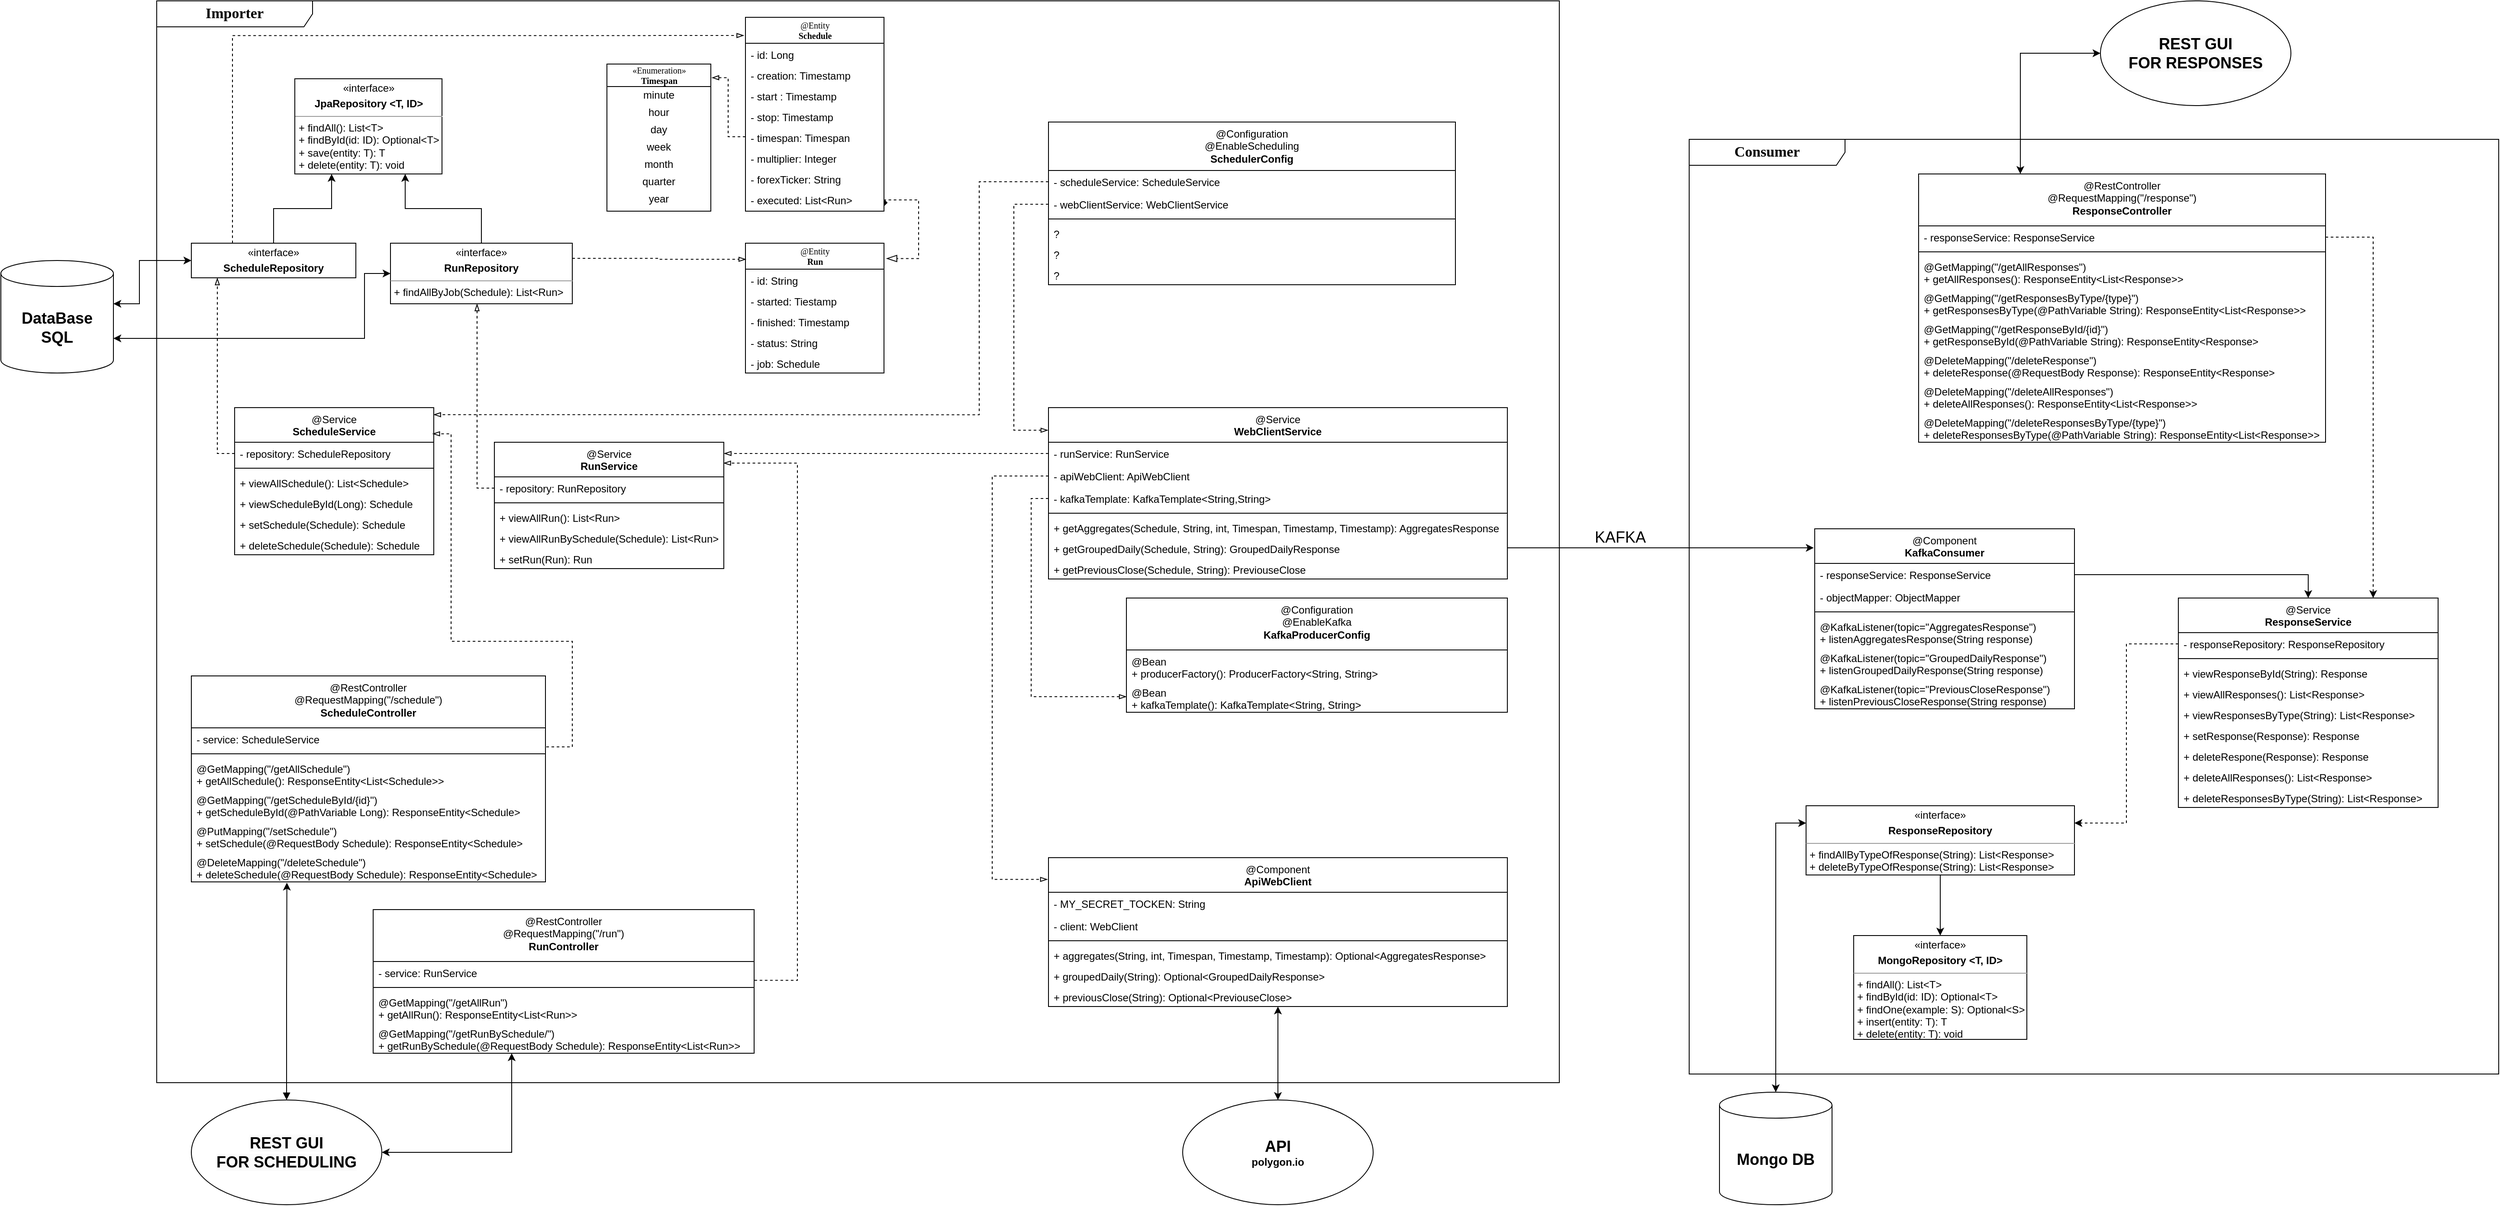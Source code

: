 <mxfile version="21.3.8" type="device">
  <diagram name="Page-1" id="c4acf3e9-155e-7222-9cf6-157b1a14988f">
    <mxGraphModel dx="3500" dy="1957" grid="1" gridSize="10" guides="1" tooltips="1" connect="1" arrows="1" fold="1" page="1" pageScale="1" pageWidth="850" pageHeight="1100" background="#FFFFFF" math="0" shadow="0">
      <root>
        <mxCell id="0" />
        <mxCell id="1" parent="0" />
        <mxCell id="5p70OFvPEFE5nbxzJGu6-150" value="&lt;font size=&quot;1&quot; style=&quot;&quot;&gt;&lt;b style=&quot;font-size: 17px;&quot;&gt;Consumer&lt;/b&gt;&lt;/font&gt;" style="shape=umlFrame;whiteSpace=wrap;html=1;rounded=0;shadow=0;comic=0;labelBackgroundColor=none;strokeWidth=1;fontFamily=Verdana;fontSize=10;align=center;width=180;height=30;" parent="1" vertex="1">
          <mxGeometry x="2000" y="220" width="935" height="1080" as="geometry" />
        </mxCell>
        <mxCell id="17acba5748e5396b-1" value="&lt;font size=&quot;1&quot; style=&quot;&quot;&gt;&lt;b style=&quot;font-size: 17px;&quot;&gt;Importer&lt;/b&gt;&lt;/font&gt;" style="shape=umlFrame;whiteSpace=wrap;html=1;rounded=0;shadow=0;comic=0;labelBackgroundColor=none;strokeWidth=1;fontFamily=Verdana;fontSize=10;align=center;width=180;height=30;" parent="1" vertex="1">
          <mxGeometry x="230" y="60" width="1620" height="1250" as="geometry" />
        </mxCell>
        <mxCell id="17acba5748e5396b-20" value="@Entity&lt;br&gt;&lt;b&gt;Run&lt;/b&gt;" style="swimlane;html=1;fontStyle=0;childLayout=stackLayout;horizontal=1;startSize=30;fillColor=none;horizontalStack=0;resizeParent=1;resizeLast=0;collapsible=1;marginBottom=0;swimlaneFillColor=#ffffff;rounded=0;shadow=0;comic=0;labelBackgroundColor=none;strokeWidth=1;fontFamily=Verdana;fontSize=10;align=center;" parent="1" vertex="1">
          <mxGeometry x="910" y="340" width="160" height="150" as="geometry">
            <mxRectangle x="350" y="42" width="60" height="30" as="alternateBounds" />
          </mxGeometry>
        </mxCell>
        <mxCell id="17acba5748e5396b-21" value="- id: String" style="text;html=1;strokeColor=none;fillColor=none;align=left;verticalAlign=top;spacingLeft=4;spacingRight=4;whiteSpace=wrap;overflow=hidden;rotatable=0;points=[[0,0.5],[1,0.5]];portConstraint=eastwest;" parent="17acba5748e5396b-20" vertex="1">
          <mxGeometry y="30" width="160" height="24" as="geometry" />
        </mxCell>
        <mxCell id="17acba5748e5396b-24" value="- started: Tiestamp" style="text;html=1;strokeColor=none;fillColor=none;align=left;verticalAlign=top;spacingLeft=4;spacingRight=4;whiteSpace=wrap;overflow=hidden;rotatable=0;points=[[0,0.5],[1,0.5]];portConstraint=eastwest;" parent="17acba5748e5396b-20" vertex="1">
          <mxGeometry y="54" width="160" height="24" as="geometry" />
        </mxCell>
        <mxCell id="17acba5748e5396b-26" value="- finished: Timestamp" style="text;html=1;strokeColor=none;fillColor=none;align=left;verticalAlign=top;spacingLeft=4;spacingRight=4;whiteSpace=wrap;overflow=hidden;rotatable=0;points=[[0,0.5],[1,0.5]];portConstraint=eastwest;" parent="17acba5748e5396b-20" vertex="1">
          <mxGeometry y="78" width="160" height="24" as="geometry" />
        </mxCell>
        <mxCell id="5p70OFvPEFE5nbxzJGu6-10" value="- status: String" style="text;html=1;strokeColor=none;fillColor=none;align=left;verticalAlign=top;spacingLeft=4;spacingRight=4;whiteSpace=wrap;overflow=hidden;rotatable=0;points=[[0,0.5],[1,0.5]];portConstraint=eastwest;" parent="17acba5748e5396b-20" vertex="1">
          <mxGeometry y="102" width="160" height="24" as="geometry" />
        </mxCell>
        <mxCell id="5p70OFvPEFE5nbxzJGu6-11" value="- job: Schedule" style="text;html=1;strokeColor=none;fillColor=none;align=left;verticalAlign=top;spacingLeft=4;spacingRight=4;whiteSpace=wrap;overflow=hidden;rotatable=0;points=[[0,0.5],[1,0.5]];portConstraint=eastwest;" parent="17acba5748e5396b-20" vertex="1">
          <mxGeometry y="126" width="160" height="24" as="geometry" />
        </mxCell>
        <mxCell id="17acba5748e5396b-30" value="«Enumeration»&lt;br&gt;&lt;b&gt;Timespan&lt;/b&gt;" style="swimlane;html=1;fontStyle=0;childLayout=stackLayout;horizontal=1;startSize=26;fillColor=none;horizontalStack=0;resizeParent=1;resizeLast=0;collapsible=1;marginBottom=0;swimlaneFillColor=#ffffff;rounded=0;shadow=0;comic=0;labelBackgroundColor=none;strokeWidth=1;fontFamily=Verdana;fontSize=10;align=center;" parent="1" vertex="1">
          <mxGeometry x="750" y="133" width="120" height="170" as="geometry">
            <mxRectangle x="660" y="32.5" width="140" height="40" as="alternateBounds" />
          </mxGeometry>
        </mxCell>
        <mxCell id="17acba5748e5396b-31" value="minute" style="text;html=1;strokeColor=none;fillColor=none;align=center;verticalAlign=middle;spacingLeft=4;spacingRight=4;whiteSpace=wrap;overflow=hidden;rotatable=0;points=[[0,0.5],[1,0.5]];portConstraint=eastwest;" parent="17acba5748e5396b-30" vertex="1">
          <mxGeometry y="26" width="120" height="20" as="geometry" />
        </mxCell>
        <mxCell id="17acba5748e5396b-32" value="hour" style="text;html=1;strokeColor=none;fillColor=none;align=center;verticalAlign=middle;spacingLeft=4;spacingRight=4;whiteSpace=wrap;overflow=hidden;rotatable=0;points=[[0,0.5],[1,0.5]];portConstraint=eastwest;" parent="17acba5748e5396b-30" vertex="1">
          <mxGeometry y="46" width="120" height="20" as="geometry" />
        </mxCell>
        <mxCell id="17acba5748e5396b-33" value="day" style="text;html=1;strokeColor=none;fillColor=none;align=center;verticalAlign=middle;spacingLeft=4;spacingRight=4;whiteSpace=wrap;overflow=hidden;rotatable=0;points=[[0,0.5],[1,0.5]];portConstraint=eastwest;" parent="17acba5748e5396b-30" vertex="1">
          <mxGeometry y="66" width="120" height="20" as="geometry" />
        </mxCell>
        <mxCell id="5p70OFvPEFE5nbxzJGu6-16" value="week" style="text;html=1;strokeColor=none;fillColor=none;align=center;verticalAlign=middle;spacingLeft=4;spacingRight=4;whiteSpace=wrap;overflow=hidden;rotatable=0;points=[[0,0.5],[1,0.5]];portConstraint=eastwest;" parent="17acba5748e5396b-30" vertex="1">
          <mxGeometry y="86" width="120" height="20" as="geometry" />
        </mxCell>
        <mxCell id="5p70OFvPEFE5nbxzJGu6-17" value="month" style="text;html=1;strokeColor=none;fillColor=none;align=center;verticalAlign=middle;spacingLeft=4;spacingRight=4;whiteSpace=wrap;overflow=hidden;rotatable=0;points=[[0,0.5],[1,0.5]];portConstraint=eastwest;" parent="17acba5748e5396b-30" vertex="1">
          <mxGeometry y="106" width="120" height="20" as="geometry" />
        </mxCell>
        <mxCell id="5p70OFvPEFE5nbxzJGu6-21" value="quarter" style="text;html=1;strokeColor=none;fillColor=none;align=center;verticalAlign=middle;spacingLeft=4;spacingRight=4;whiteSpace=wrap;overflow=hidden;rotatable=0;points=[[0,0.5],[1,0.5]];portConstraint=eastwest;" parent="17acba5748e5396b-30" vertex="1">
          <mxGeometry y="126" width="120" height="20" as="geometry" />
        </mxCell>
        <mxCell id="5p70OFvPEFE5nbxzJGu6-22" value="year" style="text;html=1;strokeColor=none;fillColor=none;align=center;verticalAlign=middle;spacingLeft=4;spacingRight=4;whiteSpace=wrap;overflow=hidden;rotatable=0;points=[[0,0.5],[1,0.5]];portConstraint=eastwest;" parent="17acba5748e5396b-30" vertex="1">
          <mxGeometry y="146" width="120" height="20" as="geometry" />
        </mxCell>
        <mxCell id="5d2195bd80daf111-23" style="edgeStyle=orthogonalEdgeStyle;rounded=0;html=1;dashed=1;labelBackgroundColor=none;startFill=1;endArrow=blockThin;endFill=0;endSize=10;fontFamily=Verdana;fontSize=10;exitX=1;exitY=0.5;exitDx=0;exitDy=0;startArrow=diamond;entryX=1.017;entryY=0.118;entryDx=0;entryDy=0;entryPerimeter=0;" parent="1" source="5p70OFvPEFE5nbxzJGu6-8" target="17acba5748e5396b-20" edge="1">
          <mxGeometry relative="1" as="geometry">
            <Array as="points">
              <mxPoint x="1110" y="290" />
              <mxPoint x="1110" y="358" />
            </Array>
          </mxGeometry>
        </mxCell>
        <mxCell id="5p70OFvPEFE5nbxzJGu6-25" style="edgeStyle=orthogonalEdgeStyle;rounded=0;orthogonalLoop=1;jettySize=auto;html=1;exitX=0.5;exitY=0;exitDx=0;exitDy=0;entryX=0.25;entryY=1;entryDx=0;entryDy=0;" parent="1" source="5d2195bd80daf111-19" target="5p70OFvPEFE5nbxzJGu6-26" edge="1">
          <mxGeometry relative="1" as="geometry">
            <mxPoint x="477.5" y="297.5" as="targetPoint" />
          </mxGeometry>
        </mxCell>
        <mxCell id="5p70OFvPEFE5nbxzJGu6-28" style="edgeStyle=orthogonalEdgeStyle;rounded=0;orthogonalLoop=1;jettySize=auto;html=1;exitX=0.25;exitY=0;exitDx=0;exitDy=0;entryX=-0.011;entryY=0.094;entryDx=0;entryDy=0;dashed=1;endArrow=blockThin;endFill=0;entryPerimeter=0;" parent="1" source="5d2195bd80daf111-19" target="5p70OFvPEFE5nbxzJGu6-1" edge="1">
          <mxGeometry relative="1" as="geometry">
            <Array as="points">
              <mxPoint x="318" y="101" />
            </Array>
          </mxGeometry>
        </mxCell>
        <mxCell id="5d2195bd80daf111-19" value="&lt;p style=&quot;margin:0px;margin-top:4px;text-align:center;&quot;&gt;&lt;span style=&quot;background-color: initial;&quot;&gt;«interface»&lt;/span&gt;&lt;br&gt;&lt;/p&gt;&lt;p style=&quot;margin:0px;margin-top:4px;text-align:center;&quot;&gt;&lt;b&gt;ScheduleRepository&lt;/b&gt;&lt;/p&gt;&lt;hr size=&quot;1&quot;&gt;&lt;p style=&quot;margin:0px;margin-left:4px;&quot;&gt;&lt;br&gt;&lt;/p&gt;&lt;hr size=&quot;1&quot;&gt;&lt;p style=&quot;margin:0px;margin-left:4px;&quot;&gt;&lt;br&gt;&lt;/p&gt;" style="verticalAlign=top;align=left;overflow=fill;fontSize=12;fontFamily=Helvetica;html=1;rounded=0;shadow=0;comic=0;labelBackgroundColor=none;strokeWidth=1" parent="1" vertex="1">
          <mxGeometry x="270" y="340" width="190" height="40" as="geometry" />
        </mxCell>
        <mxCell id="5p70OFvPEFE5nbxzJGu6-1" value="@Entity&lt;br&gt;&lt;b&gt;Schedule&lt;/b&gt;" style="swimlane;html=1;fontStyle=0;childLayout=stackLayout;horizontal=1;startSize=30;fillColor=none;horizontalStack=0;resizeParent=1;resizeLast=0;collapsible=1;marginBottom=0;swimlaneFillColor=#ffffff;rounded=0;shadow=0;comic=0;labelBackgroundColor=none;strokeWidth=1;fontFamily=Verdana;fontSize=10;align=center;" parent="1" vertex="1">
          <mxGeometry x="910" y="79" width="160" height="224" as="geometry">
            <mxRectangle x="690" y="59" width="90" height="40" as="alternateBounds" />
          </mxGeometry>
        </mxCell>
        <mxCell id="5p70OFvPEFE5nbxzJGu6-2" value="- id: Long" style="text;html=1;strokeColor=none;fillColor=none;align=left;verticalAlign=top;spacingLeft=4;spacingRight=4;whiteSpace=wrap;overflow=hidden;rotatable=0;points=[[0,0.5],[1,0.5]];portConstraint=eastwest;" parent="5p70OFvPEFE5nbxzJGu6-1" vertex="1">
          <mxGeometry y="30" width="160" height="24" as="geometry" />
        </mxCell>
        <mxCell id="5p70OFvPEFE5nbxzJGu6-3" value="- creation: Timestamp" style="text;html=1;strokeColor=none;fillColor=none;align=left;verticalAlign=top;spacingLeft=4;spacingRight=4;whiteSpace=wrap;overflow=hidden;rotatable=0;points=[[0,0.5],[1,0.5]];portConstraint=eastwest;" parent="5p70OFvPEFE5nbxzJGu6-1" vertex="1">
          <mxGeometry y="54" width="160" height="24" as="geometry" />
        </mxCell>
        <mxCell id="5p70OFvPEFE5nbxzJGu6-4" value="- start : Timestamp" style="text;html=1;strokeColor=none;fillColor=none;align=left;verticalAlign=top;spacingLeft=4;spacingRight=4;whiteSpace=wrap;overflow=hidden;rotatable=0;points=[[0,0.5],[1,0.5]];portConstraint=eastwest;" parent="5p70OFvPEFE5nbxzJGu6-1" vertex="1">
          <mxGeometry y="78" width="160" height="24" as="geometry" />
        </mxCell>
        <mxCell id="5p70OFvPEFE5nbxzJGu6-5" value="- stop: Timestamp" style="text;html=1;strokeColor=none;fillColor=none;align=left;verticalAlign=top;spacingLeft=4;spacingRight=4;whiteSpace=wrap;overflow=hidden;rotatable=0;points=[[0,0.5],[1,0.5]];portConstraint=eastwest;" parent="5p70OFvPEFE5nbxzJGu6-1" vertex="1">
          <mxGeometry y="102" width="160" height="24" as="geometry" />
        </mxCell>
        <mxCell id="5p70OFvPEFE5nbxzJGu6-6" value="- timespan: Timespan" style="text;html=1;strokeColor=none;fillColor=none;align=left;verticalAlign=top;spacingLeft=4;spacingRight=4;whiteSpace=wrap;overflow=hidden;rotatable=0;points=[[0,0.5],[1,0.5]];portConstraint=eastwest;" parent="5p70OFvPEFE5nbxzJGu6-1" vertex="1">
          <mxGeometry y="126" width="160" height="24" as="geometry" />
        </mxCell>
        <mxCell id="5p70OFvPEFE5nbxzJGu6-7" value="- multiplier: Integer" style="text;html=1;strokeColor=none;fillColor=none;align=left;verticalAlign=top;spacingLeft=4;spacingRight=4;whiteSpace=wrap;overflow=hidden;rotatable=0;points=[[0,0.5],[1,0.5]];portConstraint=eastwest;" parent="5p70OFvPEFE5nbxzJGu6-1" vertex="1">
          <mxGeometry y="150" width="160" height="24" as="geometry" />
        </mxCell>
        <mxCell id="5p70OFvPEFE5nbxzJGu6-9" value="- forexTicker: String" style="text;html=1;strokeColor=none;fillColor=none;align=left;verticalAlign=top;spacingLeft=4;spacingRight=4;whiteSpace=wrap;overflow=hidden;rotatable=0;points=[[0,0.5],[1,0.5]];portConstraint=eastwest;" parent="5p70OFvPEFE5nbxzJGu6-1" vertex="1">
          <mxGeometry y="174" width="160" height="24" as="geometry" />
        </mxCell>
        <mxCell id="5p70OFvPEFE5nbxzJGu6-8" value="- executed: List&amp;lt;Run&amp;gt;" style="text;html=1;strokeColor=none;fillColor=none;align=left;verticalAlign=top;spacingLeft=4;spacingRight=4;whiteSpace=wrap;overflow=hidden;rotatable=0;points=[[0,0.5],[1,0.5]];portConstraint=eastwest;" parent="5p70OFvPEFE5nbxzJGu6-1" vertex="1">
          <mxGeometry y="198" width="160" height="24" as="geometry" />
        </mxCell>
        <mxCell id="5p70OFvPEFE5nbxzJGu6-24" style="edgeStyle=orthogonalEdgeStyle;rounded=0;orthogonalLoop=1;jettySize=auto;html=1;entryX=0.75;entryY=1;entryDx=0;entryDy=0;" parent="1" source="5p70OFvPEFE5nbxzJGu6-23" target="5p70OFvPEFE5nbxzJGu6-26" edge="1">
          <mxGeometry relative="1" as="geometry">
            <mxPoint x="532.5" y="297.5" as="targetPoint" />
          </mxGeometry>
        </mxCell>
        <mxCell id="5p70OFvPEFE5nbxzJGu6-29" style="edgeStyle=orthogonalEdgeStyle;rounded=0;orthogonalLoop=1;jettySize=auto;html=1;entryX=0.004;entryY=0.124;entryDx=0;entryDy=0;dashed=1;endArrow=blockThin;endFill=0;entryPerimeter=0;exitX=1;exitY=0.25;exitDx=0;exitDy=0;" parent="1" source="5p70OFvPEFE5nbxzJGu6-23" target="17acba5748e5396b-20" edge="1">
          <mxGeometry relative="1" as="geometry" />
        </mxCell>
        <mxCell id="5p70OFvPEFE5nbxzJGu6-23" value="&lt;p style=&quot;margin:0px;margin-top:4px;text-align:center;&quot;&gt;&lt;span style=&quot;background-color: initial;&quot;&gt;«interface»&lt;/span&gt;&lt;br&gt;&lt;/p&gt;&lt;p style=&quot;margin:0px;margin-top:4px;text-align:center;&quot;&gt;&lt;b&gt;RunRepository&lt;/b&gt;&lt;/p&gt;&lt;hr size=&quot;1&quot;&gt;&lt;p style=&quot;margin:0px;margin-left:4px;&quot;&gt;+ findAllByJob(Schedule): List&amp;lt;Run&amp;gt;&lt;br&gt;&lt;/p&gt;&lt;hr size=&quot;1&quot;&gt;&lt;p style=&quot;margin:0px;margin-left:4px;&quot;&gt;&lt;br&gt;&lt;/p&gt;" style="verticalAlign=top;align=left;overflow=fill;fontSize=12;fontFamily=Helvetica;html=1;rounded=0;shadow=0;comic=0;labelBackgroundColor=none;strokeWidth=1" parent="1" vertex="1">
          <mxGeometry x="500" y="340" width="210" height="70" as="geometry" />
        </mxCell>
        <mxCell id="5p70OFvPEFE5nbxzJGu6-26" value="&lt;p style=&quot;margin:0px;margin-top:4px;text-align:center;&quot;&gt;&lt;span style=&quot;background-color: initial;&quot;&gt;«interface»&lt;/span&gt;&lt;br&gt;&lt;/p&gt;&lt;p style=&quot;margin:0px;margin-top:4px;text-align:center;&quot;&gt;&lt;b&gt;JpaRepository &amp;lt;T, ID&amp;gt;&lt;/b&gt;&lt;/p&gt;&lt;hr size=&quot;1&quot;&gt;&lt;p style=&quot;margin:0px;margin-left:4px;&quot;&gt;+ findAll(): List&amp;lt;T&amp;gt;&lt;/p&gt;&lt;p style=&quot;margin:0px;margin-left:4px;&quot;&gt;&lt;span style=&quot;background-color: initial;&quot;&gt;+ findById(id: ID): Optional&amp;lt;T&amp;gt;&lt;/span&gt;&lt;/p&gt;&lt;p style=&quot;margin:0px;margin-left:4px;&quot;&gt;&lt;span style=&quot;background-color: initial;&quot;&gt;+ save(entity: T): T&lt;/span&gt;&lt;/p&gt;&lt;p style=&quot;margin:0px;margin-left:4px;&quot;&gt;&lt;span style=&quot;background-color: initial;&quot;&gt;+ delete(entity: T): void&amp;nbsp;&lt;/span&gt;&lt;/p&gt;" style="verticalAlign=top;align=left;overflow=fill;fontSize=12;fontFamily=Helvetica;html=1;rounded=0;shadow=0;comic=0;labelBackgroundColor=none;strokeWidth=1" parent="1" vertex="1">
          <mxGeometry x="389.5" y="150" width="170" height="110" as="geometry" />
        </mxCell>
        <mxCell id="5p70OFvPEFE5nbxzJGu6-30" value="&lt;span style=&quot;font-weight: normal;&quot;&gt;@Service&lt;/span&gt;&lt;br&gt;ScheduleService" style="swimlane;fontStyle=1;align=center;verticalAlign=top;childLayout=stackLayout;horizontal=1;startSize=40;horizontalStack=0;resizeParent=1;resizeParentMax=0;resizeLast=0;collapsible=1;marginBottom=0;whiteSpace=wrap;html=1;" parent="1" vertex="1">
          <mxGeometry x="320" y="530" width="230" height="170" as="geometry" />
        </mxCell>
        <mxCell id="5p70OFvPEFE5nbxzJGu6-31" value="- repository: ScheduleRepository" style="text;strokeColor=none;fillColor=none;align=left;verticalAlign=top;spacingLeft=4;spacingRight=4;overflow=hidden;rotatable=0;points=[[0,0.5],[1,0.5]];portConstraint=eastwest;whiteSpace=wrap;html=1;" parent="5p70OFvPEFE5nbxzJGu6-30" vertex="1">
          <mxGeometry y="40" width="230" height="26" as="geometry" />
        </mxCell>
        <mxCell id="5p70OFvPEFE5nbxzJGu6-32" value="" style="line;strokeWidth=1;fillColor=none;align=left;verticalAlign=middle;spacingTop=-1;spacingLeft=3;spacingRight=3;rotatable=0;labelPosition=right;points=[];portConstraint=eastwest;strokeColor=inherit;" parent="5p70OFvPEFE5nbxzJGu6-30" vertex="1">
          <mxGeometry y="66" width="230" height="8" as="geometry" />
        </mxCell>
        <mxCell id="5p70OFvPEFE5nbxzJGu6-54" value="+ viewAllSchedule(): List&amp;lt;Schedule&amp;gt;" style="text;html=1;strokeColor=none;fillColor=none;align=left;verticalAlign=top;spacingLeft=4;spacingRight=4;whiteSpace=wrap;overflow=hidden;rotatable=0;points=[[0,0.5],[1,0.5]];portConstraint=eastwest;" parent="5p70OFvPEFE5nbxzJGu6-30" vertex="1">
          <mxGeometry y="74" width="230" height="24" as="geometry" />
        </mxCell>
        <mxCell id="5p70OFvPEFE5nbxzJGu6-58" value="+ viewScheduleById(Long): Schedule" style="text;html=1;strokeColor=none;fillColor=none;align=left;verticalAlign=top;spacingLeft=4;spacingRight=4;whiteSpace=wrap;overflow=hidden;rotatable=0;points=[[0,0.5],[1,0.5]];portConstraint=eastwest;" parent="5p70OFvPEFE5nbxzJGu6-30" vertex="1">
          <mxGeometry y="98" width="230" height="24" as="geometry" />
        </mxCell>
        <mxCell id="5p70OFvPEFE5nbxzJGu6-57" value="+ setSchedule(Schedule): Schedule" style="text;html=1;strokeColor=none;fillColor=none;align=left;verticalAlign=top;spacingLeft=4;spacingRight=4;whiteSpace=wrap;overflow=hidden;rotatable=0;points=[[0,0.5],[1,0.5]];portConstraint=eastwest;" parent="5p70OFvPEFE5nbxzJGu6-30" vertex="1">
          <mxGeometry y="122" width="230" height="24" as="geometry" />
        </mxCell>
        <mxCell id="5p70OFvPEFE5nbxzJGu6-56" value="+ deleteSchedule(Schedule): Schedule" style="text;html=1;strokeColor=none;fillColor=none;align=left;verticalAlign=top;spacingLeft=4;spacingRight=4;whiteSpace=wrap;overflow=hidden;rotatable=0;points=[[0,0.5],[1,0.5]];portConstraint=eastwest;" parent="5p70OFvPEFE5nbxzJGu6-30" vertex="1">
          <mxGeometry y="146" width="230" height="24" as="geometry" />
        </mxCell>
        <mxCell id="5p70OFvPEFE5nbxzJGu6-59" style="edgeStyle=orthogonalEdgeStyle;rounded=0;orthogonalLoop=1;jettySize=auto;html=1;exitX=0;exitY=0.5;exitDx=0;exitDy=0;entryX=0.158;entryY=1;entryDx=0;entryDy=0;entryPerimeter=0;dashed=1;endArrow=blockThin;endFill=0;" parent="1" source="5p70OFvPEFE5nbxzJGu6-31" target="5d2195bd80daf111-19" edge="1">
          <mxGeometry relative="1" as="geometry" />
        </mxCell>
        <mxCell id="5p70OFvPEFE5nbxzJGu6-60" value="&lt;span style=&quot;font-weight: normal;&quot;&gt;@Service&lt;/span&gt;&lt;br&gt;RunService" style="swimlane;fontStyle=1;align=center;verticalAlign=top;childLayout=stackLayout;horizontal=1;startSize=40;horizontalStack=0;resizeParent=1;resizeParentMax=0;resizeLast=0;collapsible=1;marginBottom=0;whiteSpace=wrap;html=1;" parent="1" vertex="1">
          <mxGeometry x="620" y="570" width="265" height="146" as="geometry" />
        </mxCell>
        <mxCell id="5p70OFvPEFE5nbxzJGu6-61" value="- repository: RunRepository" style="text;strokeColor=none;fillColor=none;align=left;verticalAlign=top;spacingLeft=4;spacingRight=4;overflow=hidden;rotatable=0;points=[[0,0.5],[1,0.5]];portConstraint=eastwest;whiteSpace=wrap;html=1;" parent="5p70OFvPEFE5nbxzJGu6-60" vertex="1">
          <mxGeometry y="40" width="265" height="26" as="geometry" />
        </mxCell>
        <mxCell id="5p70OFvPEFE5nbxzJGu6-62" value="" style="line;strokeWidth=1;fillColor=none;align=left;verticalAlign=middle;spacingTop=-1;spacingLeft=3;spacingRight=3;rotatable=0;labelPosition=right;points=[];portConstraint=eastwest;strokeColor=inherit;" parent="5p70OFvPEFE5nbxzJGu6-60" vertex="1">
          <mxGeometry y="66" width="265" height="8" as="geometry" />
        </mxCell>
        <mxCell id="5p70OFvPEFE5nbxzJGu6-63" value="+ viewAllRun(): List&amp;lt;Run&amp;gt;" style="text;html=1;strokeColor=none;fillColor=none;align=left;verticalAlign=top;spacingLeft=4;spacingRight=4;whiteSpace=wrap;overflow=hidden;rotatable=0;points=[[0,0.5],[1,0.5]];portConstraint=eastwest;" parent="5p70OFvPEFE5nbxzJGu6-60" vertex="1">
          <mxGeometry y="74" width="265" height="24" as="geometry" />
        </mxCell>
        <mxCell id="5p70OFvPEFE5nbxzJGu6-64" value="+ viewAllRunBySchedule(Schedule): List&amp;lt;Run&amp;gt;" style="text;html=1;strokeColor=none;fillColor=none;align=left;verticalAlign=top;spacingLeft=4;spacingRight=4;whiteSpace=wrap;overflow=hidden;rotatable=0;points=[[0,0.5],[1,0.5]];portConstraint=eastwest;" parent="5p70OFvPEFE5nbxzJGu6-60" vertex="1">
          <mxGeometry y="98" width="265" height="24" as="geometry" />
        </mxCell>
        <mxCell id="5p70OFvPEFE5nbxzJGu6-65" value="+ setRun(Run): Run" style="text;html=1;strokeColor=none;fillColor=none;align=left;verticalAlign=top;spacingLeft=4;spacingRight=4;whiteSpace=wrap;overflow=hidden;rotatable=0;points=[[0,0.5],[1,0.5]];portConstraint=eastwest;" parent="5p70OFvPEFE5nbxzJGu6-60" vertex="1">
          <mxGeometry y="122" width="265" height="24" as="geometry" />
        </mxCell>
        <mxCell id="5p70OFvPEFE5nbxzJGu6-67" style="edgeStyle=orthogonalEdgeStyle;rounded=0;orthogonalLoop=1;jettySize=auto;html=1;exitX=0;exitY=0.5;exitDx=0;exitDy=0;dashed=1;endArrow=blockThin;endFill=0;" parent="1" source="5p70OFvPEFE5nbxzJGu6-61" edge="1">
          <mxGeometry relative="1" as="geometry">
            <mxPoint x="600" y="410" as="targetPoint" />
          </mxGeometry>
        </mxCell>
        <mxCell id="5p70OFvPEFE5nbxzJGu6-77" value="&lt;div&gt;&lt;span style=&quot;font-weight: normal;&quot;&gt;@RestController&lt;/span&gt;&lt;/div&gt;&lt;span style=&quot;background-color: initial; font-weight: 400;&quot;&gt;@RequestMapping(&quot;/schedule&quot;)&lt;br&gt;&lt;/span&gt;ScheduleController" style="swimlane;fontStyle=1;align=center;verticalAlign=top;childLayout=stackLayout;horizontal=1;startSize=60;horizontalStack=0;resizeParent=1;resizeParentMax=0;resizeLast=0;collapsible=1;marginBottom=0;whiteSpace=wrap;html=1;" parent="1" vertex="1">
          <mxGeometry x="270" y="840" width="409" height="238" as="geometry" />
        </mxCell>
        <mxCell id="5p70OFvPEFE5nbxzJGu6-78" value="- service: ScheduleService" style="text;strokeColor=none;fillColor=none;align=left;verticalAlign=top;spacingLeft=4;spacingRight=4;overflow=hidden;rotatable=0;points=[[0,0.5],[1,0.5]];portConstraint=eastwest;whiteSpace=wrap;html=1;" parent="5p70OFvPEFE5nbxzJGu6-77" vertex="1">
          <mxGeometry y="60" width="409" height="26" as="geometry" />
        </mxCell>
        <mxCell id="5p70OFvPEFE5nbxzJGu6-79" value="" style="line;strokeWidth=1;fillColor=none;align=left;verticalAlign=middle;spacingTop=-1;spacingLeft=3;spacingRight=3;rotatable=0;labelPosition=right;points=[];portConstraint=eastwest;strokeColor=inherit;" parent="5p70OFvPEFE5nbxzJGu6-77" vertex="1">
          <mxGeometry y="86" width="409" height="8" as="geometry" />
        </mxCell>
        <mxCell id="5p70OFvPEFE5nbxzJGu6-80" value="&lt;div&gt;@GetMapping(&quot;/getAllSchedule&quot;)&lt;/div&gt;+ getAllSchedule(): ResponseEntity&amp;lt;List&amp;lt;Schedule&amp;gt;&amp;gt;&lt;div&gt;&lt;span style=&quot;&quot;&gt;&lt;/span&gt;&lt;/div&gt;" style="text;html=1;strokeColor=none;fillColor=none;align=left;verticalAlign=top;spacingLeft=4;spacingRight=4;whiteSpace=wrap;overflow=hidden;rotatable=0;points=[[0,0.5],[1,0.5]];portConstraint=eastwest;" parent="5p70OFvPEFE5nbxzJGu6-77" vertex="1">
          <mxGeometry y="94" width="409" height="36" as="geometry" />
        </mxCell>
        <mxCell id="5p70OFvPEFE5nbxzJGu6-81" value="&lt;div&gt;@GetMapping(&quot;/getScheduleById/{id}&quot;)&lt;/div&gt;&lt;div&gt;&lt;span style=&quot;background-color: initial;&quot;&gt;+ getScheduleById(@PathVariable Long): ResponseEntity&amp;lt;Schedule&amp;gt;&lt;/span&gt;&lt;/div&gt;&lt;div&gt;&lt;span style=&quot;&quot;&gt;&lt;/span&gt;&lt;/div&gt;" style="text;html=1;strokeColor=none;fillColor=none;align=left;verticalAlign=top;spacingLeft=4;spacingRight=4;whiteSpace=wrap;overflow=hidden;rotatable=0;points=[[0,0.5],[1,0.5]];portConstraint=eastwest;" parent="5p70OFvPEFE5nbxzJGu6-77" vertex="1">
          <mxGeometry y="130" width="409" height="36" as="geometry" />
        </mxCell>
        <mxCell id="5p70OFvPEFE5nbxzJGu6-82" value="&lt;div&gt;@PutMapping(&quot;/setSchedule&quot;)&lt;/div&gt;&lt;div&gt;&lt;span style=&quot;background-color: initial;&quot;&gt;+ setSchedule(@RequestBody Schedule): ResponseEntity&amp;lt;Schedule&amp;gt;&lt;/span&gt;&lt;/div&gt;&lt;div&gt;&lt;span style=&quot;&quot;&gt;&lt;/span&gt;&lt;/div&gt;" style="text;html=1;strokeColor=none;fillColor=none;align=left;verticalAlign=top;spacingLeft=4;spacingRight=4;whiteSpace=wrap;overflow=hidden;rotatable=0;points=[[0,0.5],[1,0.5]];portConstraint=eastwest;" parent="5p70OFvPEFE5nbxzJGu6-77" vertex="1">
          <mxGeometry y="166" width="409" height="36" as="geometry" />
        </mxCell>
        <mxCell id="5p70OFvPEFE5nbxzJGu6-83" value="&lt;div&gt;@DeleteMapping(&quot;/deleteSchedule&quot;)&lt;/div&gt;&lt;div&gt;+ deleteSchedule(@RequestBody Schedule): ResponseEntity&amp;lt;Schedule&amp;gt;&lt;span style=&quot;&quot;&gt;&lt;/span&gt;&lt;/div&gt;" style="text;html=1;strokeColor=none;fillColor=none;align=left;verticalAlign=top;spacingLeft=4;spacingRight=4;whiteSpace=wrap;overflow=hidden;rotatable=0;points=[[0,0.5],[1,0.5]];portConstraint=eastwest;" parent="5p70OFvPEFE5nbxzJGu6-77" vertex="1">
          <mxGeometry y="202" width="409" height="36" as="geometry" />
        </mxCell>
        <mxCell id="5p70OFvPEFE5nbxzJGu6-141" value="" style="edgeStyle=orthogonalEdgeStyle;rounded=0;orthogonalLoop=1;jettySize=auto;html=1;entryX=1;entryY=0.5;entryDx=0;entryDy=0;startArrow=classic;startFill=1;" parent="1" source="5p70OFvPEFE5nbxzJGu6-84" target="5p70OFvPEFE5nbxzJGu6-140" edge="1">
          <mxGeometry relative="1" as="geometry">
            <Array as="points">
              <mxPoint x="640" y="1391" />
            </Array>
          </mxGeometry>
        </mxCell>
        <mxCell id="5p70OFvPEFE5nbxzJGu6-84" value="&lt;div&gt;&lt;span style=&quot;font-weight: normal;&quot;&gt;@RestController&lt;/span&gt;&lt;/div&gt;&lt;span style=&quot;background-color: initial; font-weight: 400;&quot;&gt;@RequestMapping(&quot;/run&quot;)&lt;br&gt;&lt;/span&gt;RunController" style="swimlane;fontStyle=1;align=center;verticalAlign=top;childLayout=stackLayout;horizontal=1;startSize=60;horizontalStack=0;resizeParent=1;resizeParentMax=0;resizeLast=0;collapsible=1;marginBottom=0;whiteSpace=wrap;html=1;" parent="1" vertex="1">
          <mxGeometry x="480" y="1110" width="440" height="166" as="geometry" />
        </mxCell>
        <mxCell id="5p70OFvPEFE5nbxzJGu6-85" value="- service: RunService" style="text;strokeColor=none;fillColor=none;align=left;verticalAlign=top;spacingLeft=4;spacingRight=4;overflow=hidden;rotatable=0;points=[[0,0.5],[1,0.5]];portConstraint=eastwest;whiteSpace=wrap;html=1;" parent="5p70OFvPEFE5nbxzJGu6-84" vertex="1">
          <mxGeometry y="60" width="440" height="26" as="geometry" />
        </mxCell>
        <mxCell id="5p70OFvPEFE5nbxzJGu6-86" value="" style="line;strokeWidth=1;fillColor=none;align=left;verticalAlign=middle;spacingTop=-1;spacingLeft=3;spacingRight=3;rotatable=0;labelPosition=right;points=[];portConstraint=eastwest;strokeColor=inherit;" parent="5p70OFvPEFE5nbxzJGu6-84" vertex="1">
          <mxGeometry y="86" width="440" height="8" as="geometry" />
        </mxCell>
        <mxCell id="5p70OFvPEFE5nbxzJGu6-87" value="&lt;div&gt;@GetMapping(&quot;/getAllRun&quot;)&lt;/div&gt;+ getAllRun(): ResponseEntity&amp;lt;List&amp;lt;Run&amp;gt;&amp;gt;&lt;div&gt;&lt;span style=&quot;&quot;&gt;&lt;/span&gt;&lt;/div&gt;" style="text;html=1;strokeColor=none;fillColor=none;align=left;verticalAlign=top;spacingLeft=4;spacingRight=4;whiteSpace=wrap;overflow=hidden;rotatable=0;points=[[0,0.5],[1,0.5]];portConstraint=eastwest;" parent="5p70OFvPEFE5nbxzJGu6-84" vertex="1">
          <mxGeometry y="94" width="440" height="36" as="geometry" />
        </mxCell>
        <mxCell id="5p70OFvPEFE5nbxzJGu6-88" value="&lt;div&gt;@GetMapping(&quot;/getRunBySchedule/&quot;)&lt;/div&gt;&lt;div&gt;+ getRunBySchedule(@RequestBody Schedule&lt;span style=&quot;background-color: initial;&quot;&gt;): ResponseEntity&amp;lt;List&amp;lt;Run&amp;gt;&amp;gt;&lt;/span&gt;&lt;/div&gt;&lt;div&gt;&lt;span style=&quot;&quot;&gt;&lt;/span&gt;&lt;/div&gt;" style="text;html=1;strokeColor=none;fillColor=none;align=left;verticalAlign=top;spacingLeft=4;spacingRight=4;whiteSpace=wrap;overflow=hidden;rotatable=0;points=[[0,0.5],[1,0.5]];portConstraint=eastwest;" parent="5p70OFvPEFE5nbxzJGu6-84" vertex="1">
          <mxGeometry y="130" width="440" height="36" as="geometry" />
        </mxCell>
        <mxCell id="5p70OFvPEFE5nbxzJGu6-91" style="edgeStyle=orthogonalEdgeStyle;rounded=0;orthogonalLoop=1;jettySize=auto;html=1;entryX=0.999;entryY=0.165;entryDx=0;entryDy=0;dashed=1;endArrow=blockThin;endFill=0;exitX=1.001;exitY=0.838;exitDx=0;exitDy=0;exitPerimeter=0;entryPerimeter=0;" parent="1" source="5p70OFvPEFE5nbxzJGu6-85" target="5p70OFvPEFE5nbxzJGu6-60" edge="1">
          <mxGeometry relative="1" as="geometry">
            <mxPoint x="690" y="1050" as="sourcePoint" />
            <mxPoint x="885" y="630.5" as="targetPoint" />
            <Array as="points">
              <mxPoint x="970" y="1192" />
              <mxPoint x="970" y="594" />
            </Array>
          </mxGeometry>
        </mxCell>
        <mxCell id="5p70OFvPEFE5nbxzJGu6-92" style="edgeStyle=orthogonalEdgeStyle;rounded=0;orthogonalLoop=1;jettySize=auto;html=1;dashed=1;endArrow=blockThin;endFill=0;entryX=0.994;entryY=0.178;entryDx=0;entryDy=0;entryPerimeter=0;" parent="1" target="5p70OFvPEFE5nbxzJGu6-30" edge="1">
          <mxGeometry relative="1" as="geometry">
            <mxPoint x="680" y="922" as="sourcePoint" />
            <mxPoint x="550" y="600.26" as="targetPoint" />
            <Array as="points">
              <mxPoint x="710" y="922" />
              <mxPoint x="710" y="800" />
              <mxPoint x="570" y="800" />
              <mxPoint x="570" y="560" />
            </Array>
          </mxGeometry>
        </mxCell>
        <mxCell id="5p70OFvPEFE5nbxzJGu6-94" style="edgeStyle=orthogonalEdgeStyle;rounded=0;orthogonalLoop=1;jettySize=auto;html=1;entryX=1.009;entryY=0.093;entryDx=0;entryDy=0;entryPerimeter=0;dashed=1;endArrow=blockThin;endFill=0;" parent="1" source="5p70OFvPEFE5nbxzJGu6-6" target="17acba5748e5396b-30" edge="1">
          <mxGeometry relative="1" as="geometry">
            <mxPoint x="740" y="190" as="targetPoint" />
          </mxGeometry>
        </mxCell>
        <mxCell id="5p70OFvPEFE5nbxzJGu6-96" value="&lt;span style=&quot;font-weight: normal;&quot;&gt;@Configuration&lt;br&gt;@EnableScheduling&lt;/span&gt;&lt;br&gt;SchedulerConfig" style="swimlane;fontStyle=1;align=center;verticalAlign=top;childLayout=stackLayout;horizontal=1;startSize=56;horizontalStack=0;resizeParent=1;resizeParentMax=0;resizeLast=0;collapsible=1;marginBottom=0;whiteSpace=wrap;html=1;" parent="1" vertex="1">
          <mxGeometry x="1260" y="200" width="470" height="188" as="geometry" />
        </mxCell>
        <mxCell id="5p70OFvPEFE5nbxzJGu6-97" value="- scheduleService: ScheduleService" style="text;strokeColor=none;fillColor=none;align=left;verticalAlign=top;spacingLeft=4;spacingRight=4;overflow=hidden;rotatable=0;points=[[0,0.5],[1,0.5]];portConstraint=eastwest;whiteSpace=wrap;html=1;" parent="5p70OFvPEFE5nbxzJGu6-96" vertex="1">
          <mxGeometry y="56" width="470" height="26" as="geometry" />
        </mxCell>
        <mxCell id="5p70OFvPEFE5nbxzJGu6-102" value="- webClientService: WebClientService" style="text;strokeColor=none;fillColor=none;align=left;verticalAlign=top;spacingLeft=4;spacingRight=4;overflow=hidden;rotatable=0;points=[[0,0.5],[1,0.5]];portConstraint=eastwest;whiteSpace=wrap;html=1;" parent="5p70OFvPEFE5nbxzJGu6-96" vertex="1">
          <mxGeometry y="82" width="470" height="26" as="geometry" />
        </mxCell>
        <mxCell id="5p70OFvPEFE5nbxzJGu6-98" value="" style="line;strokeWidth=1;fillColor=none;align=left;verticalAlign=middle;spacingTop=-1;spacingLeft=3;spacingRight=3;rotatable=0;labelPosition=right;points=[];portConstraint=eastwest;strokeColor=inherit;" parent="5p70OFvPEFE5nbxzJGu6-96" vertex="1">
          <mxGeometry y="108" width="470" height="8" as="geometry" />
        </mxCell>
        <mxCell id="5p70OFvPEFE5nbxzJGu6-99" value="?" style="text;html=1;strokeColor=none;fillColor=none;align=left;verticalAlign=top;spacingLeft=4;spacingRight=4;whiteSpace=wrap;overflow=hidden;rotatable=0;points=[[0,0.5],[1,0.5]];portConstraint=eastwest;" parent="5p70OFvPEFE5nbxzJGu6-96" vertex="1">
          <mxGeometry y="116" width="470" height="24" as="geometry" />
        </mxCell>
        <mxCell id="5p70OFvPEFE5nbxzJGu6-100" value="?" style="text;html=1;strokeColor=none;fillColor=none;align=left;verticalAlign=top;spacingLeft=4;spacingRight=4;whiteSpace=wrap;overflow=hidden;rotatable=0;points=[[0,0.5],[1,0.5]];portConstraint=eastwest;" parent="5p70OFvPEFE5nbxzJGu6-96" vertex="1">
          <mxGeometry y="140" width="470" height="24" as="geometry" />
        </mxCell>
        <mxCell id="5p70OFvPEFE5nbxzJGu6-101" value="?" style="text;html=1;strokeColor=none;fillColor=none;align=left;verticalAlign=top;spacingLeft=4;spacingRight=4;whiteSpace=wrap;overflow=hidden;rotatable=0;points=[[0,0.5],[1,0.5]];portConstraint=eastwest;" parent="5p70OFvPEFE5nbxzJGu6-96" vertex="1">
          <mxGeometry y="164" width="470" height="24" as="geometry" />
        </mxCell>
        <mxCell id="5p70OFvPEFE5nbxzJGu6-103" style="edgeStyle=orthogonalEdgeStyle;rounded=0;orthogonalLoop=1;jettySize=auto;html=1;dashed=1;endArrow=blockThin;endFill=0;entryX=0.999;entryY=0.048;entryDx=0;entryDy=0;entryPerimeter=0;" parent="1" source="5p70OFvPEFE5nbxzJGu6-97" target="5p70OFvPEFE5nbxzJGu6-30" edge="1">
          <mxGeometry relative="1" as="geometry">
            <mxPoint x="550" y="530" as="targetPoint" />
            <Array as="points">
              <mxPoint x="1180" y="269" />
              <mxPoint x="1180" y="538" />
            </Array>
          </mxGeometry>
        </mxCell>
        <mxCell id="5p70OFvPEFE5nbxzJGu6-104" value="&lt;span style=&quot;font-weight: normal;&quot;&gt;@Service&lt;/span&gt;&lt;br&gt;WebClientService" style="swimlane;fontStyle=1;align=center;verticalAlign=top;childLayout=stackLayout;horizontal=1;startSize=40;horizontalStack=0;resizeParent=1;resizeParentMax=0;resizeLast=0;collapsible=1;marginBottom=0;whiteSpace=wrap;html=1;" parent="1" vertex="1">
          <mxGeometry x="1260" y="530" width="530" height="198" as="geometry" />
        </mxCell>
        <mxCell id="5p70OFvPEFE5nbxzJGu6-105" value="- runService: RunService" style="text;strokeColor=none;fillColor=none;align=left;verticalAlign=top;spacingLeft=4;spacingRight=4;overflow=hidden;rotatable=0;points=[[0,0.5],[1,0.5]];portConstraint=eastwest;whiteSpace=wrap;html=1;" parent="5p70OFvPEFE5nbxzJGu6-104" vertex="1">
          <mxGeometry y="40" width="530" height="26" as="geometry" />
        </mxCell>
        <mxCell id="5p70OFvPEFE5nbxzJGu6-106" value="- apiWebClient: ApiWebClient" style="text;strokeColor=none;fillColor=none;align=left;verticalAlign=top;spacingLeft=4;spacingRight=4;overflow=hidden;rotatable=0;points=[[0,0.5],[1,0.5]];portConstraint=eastwest;whiteSpace=wrap;html=1;" parent="5p70OFvPEFE5nbxzJGu6-104" vertex="1">
          <mxGeometry y="66" width="530" height="26" as="geometry" />
        </mxCell>
        <mxCell id="5p70OFvPEFE5nbxzJGu6-113" value="- kafkaTemplate: KafkaTemplate&amp;lt;String,String&amp;gt;" style="text;strokeColor=none;fillColor=none;align=left;verticalAlign=top;spacingLeft=4;spacingRight=4;overflow=hidden;rotatable=0;points=[[0,0.5],[1,0.5]];portConstraint=eastwest;whiteSpace=wrap;html=1;" parent="5p70OFvPEFE5nbxzJGu6-104" vertex="1">
          <mxGeometry y="92" width="530" height="26" as="geometry" />
        </mxCell>
        <mxCell id="5p70OFvPEFE5nbxzJGu6-107" value="" style="line;strokeWidth=1;fillColor=none;align=left;verticalAlign=middle;spacingTop=-1;spacingLeft=3;spacingRight=3;rotatable=0;labelPosition=right;points=[];portConstraint=eastwest;strokeColor=inherit;" parent="5p70OFvPEFE5nbxzJGu6-104" vertex="1">
          <mxGeometry y="118" width="530" height="8" as="geometry" />
        </mxCell>
        <mxCell id="5p70OFvPEFE5nbxzJGu6-108" value="+ getAggregates(Schedule, String, int, Timespan, Timestamp, Timestamp): AggregatesResponse" style="text;html=1;strokeColor=none;fillColor=none;align=left;verticalAlign=top;spacingLeft=4;spacingRight=4;whiteSpace=wrap;overflow=hidden;rotatable=0;points=[[0,0.5],[1,0.5]];portConstraint=eastwest;" parent="5p70OFvPEFE5nbxzJGu6-104" vertex="1">
          <mxGeometry y="126" width="530" height="24" as="geometry" />
        </mxCell>
        <mxCell id="5p70OFvPEFE5nbxzJGu6-109" value="+ getGroupedDaily(Schedule, String): GroupedDailyResponse" style="text;html=1;strokeColor=none;fillColor=none;align=left;verticalAlign=top;spacingLeft=4;spacingRight=4;whiteSpace=wrap;overflow=hidden;rotatable=0;points=[[0,0.5],[1,0.5]];portConstraint=eastwest;" parent="5p70OFvPEFE5nbxzJGu6-104" vertex="1">
          <mxGeometry y="150" width="530" height="24" as="geometry" />
        </mxCell>
        <mxCell id="5p70OFvPEFE5nbxzJGu6-110" value="+&amp;nbsp;getPreviousClose(Schedule, String): PreviouseClose" style="text;html=1;strokeColor=none;fillColor=none;align=left;verticalAlign=top;spacingLeft=4;spacingRight=4;whiteSpace=wrap;overflow=hidden;rotatable=0;points=[[0,0.5],[1,0.5]];portConstraint=eastwest;" parent="5p70OFvPEFE5nbxzJGu6-104" vertex="1">
          <mxGeometry y="174" width="530" height="24" as="geometry" />
        </mxCell>
        <mxCell id="5p70OFvPEFE5nbxzJGu6-111" style="edgeStyle=orthogonalEdgeStyle;rounded=0;orthogonalLoop=1;jettySize=auto;html=1;exitX=0;exitY=0.5;exitDx=0;exitDy=0;entryX=-0.001;entryY=0.132;entryDx=0;entryDy=0;entryPerimeter=0;dashed=1;endArrow=blockThin;endFill=0;" parent="1" source="5p70OFvPEFE5nbxzJGu6-102" target="5p70OFvPEFE5nbxzJGu6-104" edge="1">
          <mxGeometry relative="1" as="geometry">
            <Array as="points">
              <mxPoint x="1220" y="295" />
              <mxPoint x="1220" y="556" />
            </Array>
          </mxGeometry>
        </mxCell>
        <mxCell id="5p70OFvPEFE5nbxzJGu6-114" style="edgeStyle=orthogonalEdgeStyle;rounded=0;orthogonalLoop=1;jettySize=auto;html=1;dashed=1;endArrow=blockThin;endFill=0;entryX=1.001;entryY=0.089;entryDx=0;entryDy=0;entryPerimeter=0;" parent="1" source="5p70OFvPEFE5nbxzJGu6-105" target="5p70OFvPEFE5nbxzJGu6-60" edge="1">
          <mxGeometry relative="1" as="geometry">
            <mxPoint x="890" y="590" as="targetPoint" />
          </mxGeometry>
        </mxCell>
        <mxCell id="5p70OFvPEFE5nbxzJGu6-115" value="&lt;span style=&quot;font-weight: normal;&quot;&gt;@Component&lt;/span&gt;&lt;br&gt;ApiWebClient" style="swimlane;fontStyle=1;align=center;verticalAlign=top;childLayout=stackLayout;horizontal=1;startSize=40;horizontalStack=0;resizeParent=1;resizeParentMax=0;resizeLast=0;collapsible=1;marginBottom=0;whiteSpace=wrap;html=1;" parent="1" vertex="1">
          <mxGeometry x="1260" y="1050" width="530" height="172" as="geometry" />
        </mxCell>
        <mxCell id="5p70OFvPEFE5nbxzJGu6-116" value="- MY_SECRET_TOCKEN: String" style="text;strokeColor=none;fillColor=none;align=left;verticalAlign=top;spacingLeft=4;spacingRight=4;overflow=hidden;rotatable=0;points=[[0,0.5],[1,0.5]];portConstraint=eastwest;whiteSpace=wrap;html=1;" parent="5p70OFvPEFE5nbxzJGu6-115" vertex="1">
          <mxGeometry y="40" width="530" height="26" as="geometry" />
        </mxCell>
        <mxCell id="5p70OFvPEFE5nbxzJGu6-117" value="- client: WebClient" style="text;strokeColor=none;fillColor=none;align=left;verticalAlign=top;spacingLeft=4;spacingRight=4;overflow=hidden;rotatable=0;points=[[0,0.5],[1,0.5]];portConstraint=eastwest;whiteSpace=wrap;html=1;" parent="5p70OFvPEFE5nbxzJGu6-115" vertex="1">
          <mxGeometry y="66" width="530" height="26" as="geometry" />
        </mxCell>
        <mxCell id="5p70OFvPEFE5nbxzJGu6-119" value="" style="line;strokeWidth=1;fillColor=none;align=left;verticalAlign=middle;spacingTop=-1;spacingLeft=3;spacingRight=3;rotatable=0;labelPosition=right;points=[];portConstraint=eastwest;strokeColor=inherit;" parent="5p70OFvPEFE5nbxzJGu6-115" vertex="1">
          <mxGeometry y="92" width="530" height="8" as="geometry" />
        </mxCell>
        <mxCell id="5p70OFvPEFE5nbxzJGu6-120" value="+ aggregates(String, int, Timespan, Timestamp, Timestamp): Optional&amp;lt;AggregatesResponse&amp;gt;" style="text;html=1;strokeColor=none;fillColor=none;align=left;verticalAlign=top;spacingLeft=4;spacingRight=4;whiteSpace=wrap;overflow=hidden;rotatable=0;points=[[0,0.5],[1,0.5]];portConstraint=eastwest;" parent="5p70OFvPEFE5nbxzJGu6-115" vertex="1">
          <mxGeometry y="100" width="530" height="24" as="geometry" />
        </mxCell>
        <mxCell id="5p70OFvPEFE5nbxzJGu6-121" value="+ groupedDaily(String): Optional&amp;lt;GroupedDailyResponse&amp;gt;" style="text;html=1;strokeColor=none;fillColor=none;align=left;verticalAlign=top;spacingLeft=4;spacingRight=4;whiteSpace=wrap;overflow=hidden;rotatable=0;points=[[0,0.5],[1,0.5]];portConstraint=eastwest;" parent="5p70OFvPEFE5nbxzJGu6-115" vertex="1">
          <mxGeometry y="124" width="530" height="24" as="geometry" />
        </mxCell>
        <mxCell id="5p70OFvPEFE5nbxzJGu6-122" value="+ previousClose(String): Optional&amp;lt;PreviouseClose&amp;gt;" style="text;html=1;strokeColor=none;fillColor=none;align=left;verticalAlign=top;spacingLeft=4;spacingRight=4;whiteSpace=wrap;overflow=hidden;rotatable=0;points=[[0,0.5],[1,0.5]];portConstraint=eastwest;" parent="5p70OFvPEFE5nbxzJGu6-115" vertex="1">
          <mxGeometry y="148" width="530" height="24" as="geometry" />
        </mxCell>
        <mxCell id="5p70OFvPEFE5nbxzJGu6-123" style="edgeStyle=orthogonalEdgeStyle;rounded=0;orthogonalLoop=1;jettySize=auto;html=1;entryX=-0.002;entryY=0.146;entryDx=0;entryDy=0;dashed=1;endArrow=blockThin;endFill=0;exitX=0;exitY=0.5;exitDx=0;exitDy=0;entryPerimeter=0;" parent="1" source="5p70OFvPEFE5nbxzJGu6-106" target="5p70OFvPEFE5nbxzJGu6-115" edge="1">
          <mxGeometry relative="1" as="geometry">
            <Array as="points">
              <mxPoint x="1195" y="609" />
              <mxPoint x="1195" y="1075" />
            </Array>
          </mxGeometry>
        </mxCell>
        <mxCell id="5p70OFvPEFE5nbxzJGu6-151" value="KAFKA" style="edgeStyle=orthogonalEdgeStyle;rounded=0;orthogonalLoop=1;jettySize=auto;html=1;exitX=1;exitY=0.5;exitDx=0;exitDy=0;entryX=-0.004;entryY=0.106;entryDx=0;entryDy=0;entryPerimeter=0;fontSize=18;" parent="1" source="5p70OFvPEFE5nbxzJGu6-109" target="0e5hP1UpOkGBmEntTDUm-2" edge="1">
          <mxGeometry x="-0.265" y="12" relative="1" as="geometry">
            <Array as="points" />
            <mxPoint as="offset" />
            <mxPoint x="1850" y="883" as="sourcePoint" />
            <mxPoint x="2110" y="692" as="targetPoint" />
          </mxGeometry>
        </mxCell>
        <mxCell id="5p70OFvPEFE5nbxzJGu6-131" value="&lt;div&gt;&lt;span style=&quot;font-weight: normal;&quot;&gt;@Configuration&lt;/span&gt;&lt;/div&gt;&lt;span style=&quot;background-color: initial; font-weight: 400;&quot;&gt;@EnableKafka&lt;br&gt;&lt;/span&gt;KafkaProducerConfig" style="swimlane;fontStyle=1;align=center;verticalAlign=top;childLayout=stackLayout;horizontal=1;startSize=60;horizontalStack=0;resizeParent=1;resizeParentMax=0;resizeLast=0;collapsible=1;marginBottom=0;whiteSpace=wrap;html=1;" parent="1" vertex="1">
          <mxGeometry x="1350" y="750" width="440" height="132" as="geometry" />
        </mxCell>
        <mxCell id="5p70OFvPEFE5nbxzJGu6-134" value="&lt;div&gt;@Bean&lt;/div&gt;+ producerFactory(): ProducerFactory&amp;lt;String, String&amp;gt;&lt;div&gt;&lt;span style=&quot;&quot;&gt;&lt;/span&gt;&lt;/div&gt;" style="text;html=1;strokeColor=none;fillColor=none;align=left;verticalAlign=top;spacingLeft=4;spacingRight=4;whiteSpace=wrap;overflow=hidden;rotatable=0;points=[[0,0.5],[1,0.5]];portConstraint=eastwest;" parent="5p70OFvPEFE5nbxzJGu6-131" vertex="1">
          <mxGeometry y="60" width="440" height="36" as="geometry" />
        </mxCell>
        <mxCell id="5p70OFvPEFE5nbxzJGu6-135" value="&lt;div&gt;@Bean&lt;/div&gt;&lt;div&gt;+ kafkaTemplate(): KafkaTemplate&amp;lt;String, String&amp;gt;&lt;/div&gt;&lt;div&gt;&lt;span style=&quot;&quot;&gt;&lt;/span&gt;&lt;/div&gt;" style="text;html=1;strokeColor=none;fillColor=none;align=left;verticalAlign=top;spacingLeft=4;spacingRight=4;whiteSpace=wrap;overflow=hidden;rotatable=0;points=[[0,0.5],[1,0.5]];portConstraint=eastwest;" parent="5p70OFvPEFE5nbxzJGu6-131" vertex="1">
          <mxGeometry y="96" width="440" height="36" as="geometry" />
        </mxCell>
        <mxCell id="5p70OFvPEFE5nbxzJGu6-138" style="edgeStyle=orthogonalEdgeStyle;rounded=0;orthogonalLoop=1;jettySize=auto;html=1;entryX=0;entryY=0.5;entryDx=0;entryDy=0;dashed=1;endArrow=blockThin;endFill=0;exitX=0;exitY=0.5;exitDx=0;exitDy=0;" parent="1" source="5p70OFvPEFE5nbxzJGu6-113" target="5p70OFvPEFE5nbxzJGu6-135" edge="1">
          <mxGeometry relative="1" as="geometry">
            <mxPoint x="1625" y="873.0" as="targetPoint" />
          </mxGeometry>
        </mxCell>
        <mxCell id="5p70OFvPEFE5nbxzJGu6-142" style="edgeStyle=orthogonalEdgeStyle;rounded=0;orthogonalLoop=1;jettySize=auto;html=1;exitX=0.5;exitY=0;exitDx=0;exitDy=0;startArrow=block;fillColor=none;entryX=0.172;entryY=1.025;entryDx=0;entryDy=0;entryPerimeter=0;" parent="1" source="5p70OFvPEFE5nbxzJGu6-140" edge="1">
          <mxGeometry relative="1" as="geometry">
            <mxPoint x="380.348" y="1078.9" as="targetPoint" />
            <Array as="points" />
          </mxGeometry>
        </mxCell>
        <mxCell id="5p70OFvPEFE5nbxzJGu6-140" value="&lt;span style=&quot;color: rgb(0, 0, 0); font-family: Helvetica; font-size: 18px; font-style: normal; font-variant-ligatures: normal; font-variant-caps: normal; font-weight: 700; letter-spacing: normal; orphans: 2; text-align: center; text-indent: 0px; text-transform: none; widows: 2; word-spacing: 0px; -webkit-text-stroke-width: 0px; background-color: rgb(251, 251, 251); text-decoration-thickness: initial; text-decoration-style: initial; text-decoration-color: initial; float: none; display: inline !important;&quot;&gt;REST GUI&lt;br&gt;FOR SCHEDULING&lt;/span&gt;" style="ellipse;whiteSpace=wrap;html=1;verticalAlign=middle;fontStyle=1;startSize=60;align=center;labelPosition=center;verticalLabelPosition=middle;" parent="1" vertex="1">
          <mxGeometry x="270" y="1330" width="220" height="121" as="geometry" />
        </mxCell>
        <mxCell id="5p70OFvPEFE5nbxzJGu6-144" style="edgeStyle=orthogonalEdgeStyle;rounded=0;orthogonalLoop=1;jettySize=auto;html=1;startArrow=classic;startFill=1;" parent="1" source="5p70OFvPEFE5nbxzJGu6-143" target="5p70OFvPEFE5nbxzJGu6-115" edge="1">
          <mxGeometry relative="1" as="geometry" />
        </mxCell>
        <mxCell id="5p70OFvPEFE5nbxzJGu6-143" value="&lt;span style=&quot;font-size: 18px;&quot;&gt;API&lt;br&gt;&lt;/span&gt;polygon.io" style="ellipse;whiteSpace=wrap;html=1;verticalAlign=middle;fontStyle=1;startSize=60;align=center;labelPosition=center;verticalLabelPosition=middle;" parent="1" vertex="1">
          <mxGeometry x="1415" y="1330" width="220" height="121" as="geometry" />
        </mxCell>
        <mxCell id="5p70OFvPEFE5nbxzJGu6-146" style="edgeStyle=orthogonalEdgeStyle;rounded=0;orthogonalLoop=1;jettySize=auto;html=1;exitX=1;exitY=0;exitDx=0;exitDy=50;exitPerimeter=0;entryX=0;entryY=0.5;entryDx=0;entryDy=0;startArrow=classic;startFill=1;" parent="1" source="5p70OFvPEFE5nbxzJGu6-145" target="5d2195bd80daf111-19" edge="1">
          <mxGeometry relative="1" as="geometry">
            <Array as="points">
              <mxPoint x="210" y="410" />
              <mxPoint x="210" y="360" />
            </Array>
          </mxGeometry>
        </mxCell>
        <mxCell id="5p70OFvPEFE5nbxzJGu6-148" style="edgeStyle=orthogonalEdgeStyle;rounded=0;orthogonalLoop=1;jettySize=auto;html=1;exitX=1;exitY=0;exitDx=0;exitDy=90;exitPerimeter=0;entryX=0;entryY=0.5;entryDx=0;entryDy=0;startArrow=classic;startFill=1;" parent="1" source="5p70OFvPEFE5nbxzJGu6-145" target="5p70OFvPEFE5nbxzJGu6-23" edge="1">
          <mxGeometry relative="1" as="geometry">
            <Array as="points">
              <mxPoint x="470" y="450" />
              <mxPoint x="470" y="375" />
            </Array>
          </mxGeometry>
        </mxCell>
        <mxCell id="5p70OFvPEFE5nbxzJGu6-145" value="&lt;b style=&quot;font-size: 18px;&quot;&gt;DataBase&lt;br&gt;SQL&lt;/b&gt;" style="shape=cylinder3;whiteSpace=wrap;html=1;boundedLbl=1;backgroundOutline=1;size=15;" parent="1" vertex="1">
          <mxGeometry x="50" y="360" width="130" height="130" as="geometry" />
        </mxCell>
        <mxCell id="0e5hP1UpOkGBmEntTDUm-1" value="&lt;b&gt;&lt;font style=&quot;font-size: 18px;&quot;&gt;Mongo DB&lt;/font&gt;&lt;/b&gt;" style="shape=cylinder3;whiteSpace=wrap;html=1;boundedLbl=1;backgroundOutline=1;size=15;" parent="1" vertex="1">
          <mxGeometry x="2035" y="1321" width="130" height="130" as="geometry" />
        </mxCell>
        <mxCell id="0e5hP1UpOkGBmEntTDUm-2" value="&lt;span style=&quot;font-weight: normal;&quot;&gt;@Component&lt;/span&gt;&lt;br&gt;KafkaConsumer" style="swimlane;fontStyle=1;align=center;verticalAlign=top;childLayout=stackLayout;horizontal=1;startSize=40;horizontalStack=0;resizeParent=1;resizeParentMax=0;resizeLast=0;collapsible=1;marginBottom=0;whiteSpace=wrap;html=1;" parent="1" vertex="1">
          <mxGeometry x="2145" y="670" width="300" height="208" as="geometry" />
        </mxCell>
        <mxCell id="0e5hP1UpOkGBmEntTDUm-3" value="- responseService: ResponseService" style="text;strokeColor=none;fillColor=none;align=left;verticalAlign=top;spacingLeft=4;spacingRight=4;overflow=hidden;rotatable=0;points=[[0,0.5],[1,0.5]];portConstraint=eastwest;whiteSpace=wrap;html=1;" parent="0e5hP1UpOkGBmEntTDUm-2" vertex="1">
          <mxGeometry y="40" width="300" height="26" as="geometry" />
        </mxCell>
        <mxCell id="0e5hP1UpOkGBmEntTDUm-4" value="- objectMapper: ObjectMapper" style="text;strokeColor=none;fillColor=none;align=left;verticalAlign=top;spacingLeft=4;spacingRight=4;overflow=hidden;rotatable=0;points=[[0,0.5],[1,0.5]];portConstraint=eastwest;whiteSpace=wrap;html=1;" parent="0e5hP1UpOkGBmEntTDUm-2" vertex="1">
          <mxGeometry y="66" width="300" height="26" as="geometry" />
        </mxCell>
        <mxCell id="0e5hP1UpOkGBmEntTDUm-6" value="" style="line;strokeWidth=1;fillColor=none;align=left;verticalAlign=middle;spacingTop=-1;spacingLeft=3;spacingRight=3;rotatable=0;labelPosition=right;points=[];portConstraint=eastwest;strokeColor=inherit;" parent="0e5hP1UpOkGBmEntTDUm-2" vertex="1">
          <mxGeometry y="92" width="300" height="8" as="geometry" />
        </mxCell>
        <mxCell id="0e5hP1UpOkGBmEntTDUm-11" value="&lt;div&gt;@KafkaListener(topic=&quot;AggregatesResponse&quot;)&lt;/div&gt;&lt;div&gt;+ listenAggregatesResponse(String response)&lt;br&gt;&lt;/div&gt;&lt;div&gt;&lt;/div&gt;" style="text;html=1;strokeColor=none;fillColor=none;align=left;verticalAlign=top;spacingLeft=4;spacingRight=4;whiteSpace=wrap;overflow=hidden;rotatable=0;points=[[0,0.5],[1,0.5]];portConstraint=eastwest;" parent="0e5hP1UpOkGBmEntTDUm-2" vertex="1">
          <mxGeometry y="100" width="300" height="36" as="geometry" />
        </mxCell>
        <mxCell id="0e5hP1UpOkGBmEntTDUm-10" value="&lt;div style=&quot;border-color: var(--border-color);&quot;&gt;@KafkaListener(topic=&quot;GroupedDailyResponse&lt;span style=&quot;background-color: initial;&quot;&gt;&quot;)&lt;/span&gt;&lt;div style=&quot;background-color:#2f2f2f;padding:0px 0px 0px 2px;&quot;&gt;&lt;div style=&quot;color: rgb(170, 170, 170); font-family: Consolas; font-size: 10pt;&quot;&gt;&lt;p style=&quot;background-color:#373737;margin:0;&quot;&gt;&lt;span style=&quot;color:#17c6a3;&quot;&gt;&lt;/span&gt;&lt;/p&gt;&lt;/div&gt;&lt;/div&gt;&lt;/div&gt;&lt;div style=&quot;border-color: var(--border-color);&quot;&gt;+ listenGroupedDailyResponse&lt;span style=&quot;background-color: initial;&quot;&gt;(String response)&lt;/span&gt;&lt;div style=&quot;background-color:#2f2f2f;padding:0px 0px 0px 2px;&quot;&gt;&lt;div style=&quot;color: rgb(170, 170, 170); font-family: Consolas; font-size: 10pt;&quot;&gt;&lt;p style=&quot;background-color:#373737;margin:0;&quot;&gt;&lt;span style=&quot;color:#17c6a3;&quot;&gt;&lt;/span&gt;&lt;/p&gt;&lt;/div&gt;&lt;/div&gt;&lt;/div&gt;&lt;div&gt;&lt;/div&gt;&lt;div&gt;&lt;span style=&quot;&quot;&gt;&lt;/span&gt;&lt;/div&gt;" style="text;html=1;strokeColor=none;fillColor=none;align=left;verticalAlign=top;spacingLeft=4;spacingRight=4;whiteSpace=wrap;overflow=hidden;rotatable=0;points=[[0,0.5],[1,0.5]];portConstraint=eastwest;" parent="0e5hP1UpOkGBmEntTDUm-2" vertex="1">
          <mxGeometry y="136" width="300" height="36" as="geometry" />
        </mxCell>
        <mxCell id="0e5hP1UpOkGBmEntTDUm-14" value="&lt;div&gt;@KafkaListener(topic=&quot;PreviousCloseResponse&lt;span style=&quot;background-color: initial;&quot;&gt;&quot;)&lt;/span&gt;&lt;div style=&quot;background-color:#2f2f2f;padding:0px 0px 0px 2px;&quot;&gt;&lt;div style=&quot;color: rgb(170, 170, 170); font-family: Consolas; font-size: 10pt;&quot;&gt;&lt;p style=&quot;background-color:#373737;margin:0;&quot;&gt;&lt;span style=&quot;color:#17c6a3;&quot;&gt;&lt;/span&gt;&lt;/p&gt;&lt;/div&gt;&lt;/div&gt;&lt;/div&gt;&lt;div&gt;+ listenPreviousCloseResponse&lt;span style=&quot;background-color: initial;&quot;&gt;(String response)&lt;/span&gt;&lt;div style=&quot;background-color:#2f2f2f;padding:0px 0px 0px 2px;&quot;&gt;&lt;div style=&quot;color: rgb(170, 170, 170); font-family: Consolas; font-size: 10pt;&quot;&gt;&lt;p style=&quot;background-color:#373737;margin:0;&quot;&gt;&lt;span style=&quot;color:#17c6a3;&quot;&gt;&lt;/span&gt;&lt;/p&gt;&lt;/div&gt;&lt;/div&gt;&lt;/div&gt;&lt;div&gt;&lt;/div&gt;" style="text;html=1;strokeColor=none;fillColor=none;align=left;verticalAlign=top;spacingLeft=4;spacingRight=4;whiteSpace=wrap;overflow=hidden;rotatable=0;points=[[0,0.5],[1,0.5]];portConstraint=eastwest;" parent="0e5hP1UpOkGBmEntTDUm-2" vertex="1">
          <mxGeometry y="172" width="300" height="36" as="geometry" />
        </mxCell>
        <mxCell id="0e5hP1UpOkGBmEntTDUm-15" value="&lt;span style=&quot;font-weight: normal;&quot;&gt;@Service&lt;/span&gt;&lt;br&gt;ResponseService" style="swimlane;fontStyle=1;align=center;verticalAlign=top;childLayout=stackLayout;horizontal=1;startSize=40;horizontalStack=0;resizeParent=1;resizeParentMax=0;resizeLast=0;collapsible=1;marginBottom=0;whiteSpace=wrap;html=1;" parent="1" vertex="1">
          <mxGeometry x="2565" y="750" width="300" height="242" as="geometry" />
        </mxCell>
        <mxCell id="0e5hP1UpOkGBmEntTDUm-16" value="- responseRepository: ResponseRepository" style="text;strokeColor=none;fillColor=none;align=left;verticalAlign=top;spacingLeft=4;spacingRight=4;overflow=hidden;rotatable=0;points=[[0,0.5],[1,0.5]];portConstraint=eastwest;whiteSpace=wrap;html=1;" parent="0e5hP1UpOkGBmEntTDUm-15" vertex="1">
          <mxGeometry y="40" width="300" height="26" as="geometry" />
        </mxCell>
        <mxCell id="0e5hP1UpOkGBmEntTDUm-17" value="" style="line;strokeWidth=1;fillColor=none;align=left;verticalAlign=middle;spacingTop=-1;spacingLeft=3;spacingRight=3;rotatable=0;labelPosition=right;points=[];portConstraint=eastwest;strokeColor=inherit;" parent="0e5hP1UpOkGBmEntTDUm-15" vertex="1">
          <mxGeometry y="66" width="300" height="8" as="geometry" />
        </mxCell>
        <mxCell id="0e5hP1UpOkGBmEntTDUm-18" value="+ viewResponseById(String): Response" style="text;html=1;strokeColor=none;fillColor=none;align=left;verticalAlign=top;spacingLeft=4;spacingRight=4;whiteSpace=wrap;overflow=hidden;rotatable=0;points=[[0,0.5],[1,0.5]];portConstraint=eastwest;" parent="0e5hP1UpOkGBmEntTDUm-15" vertex="1">
          <mxGeometry y="74" width="300" height="24" as="geometry" />
        </mxCell>
        <mxCell id="O7Mg3pDwvsrF0AjjP-b2-1" value="+ viewAllResponses(): List&amp;lt;Response&amp;gt;" style="text;html=1;strokeColor=none;fillColor=none;align=left;verticalAlign=top;spacingLeft=4;spacingRight=4;whiteSpace=wrap;overflow=hidden;rotatable=0;points=[[0,0.5],[1,0.5]];portConstraint=eastwest;" vertex="1" parent="0e5hP1UpOkGBmEntTDUm-15">
          <mxGeometry y="98" width="300" height="24" as="geometry" />
        </mxCell>
        <mxCell id="0e5hP1UpOkGBmEntTDUm-19" value="+ viewResponsesByType(String): List&amp;lt;Response&amp;gt;" style="text;html=1;strokeColor=none;fillColor=none;align=left;verticalAlign=top;spacingLeft=4;spacingRight=4;whiteSpace=wrap;overflow=hidden;rotatable=0;points=[[0,0.5],[1,0.5]];portConstraint=eastwest;" parent="0e5hP1UpOkGBmEntTDUm-15" vertex="1">
          <mxGeometry y="122" width="300" height="24" as="geometry" />
        </mxCell>
        <mxCell id="O7Mg3pDwvsrF0AjjP-b2-3" value="+ setResponse(Response): Response" style="text;html=1;strokeColor=none;fillColor=none;align=left;verticalAlign=top;spacingLeft=4;spacingRight=4;whiteSpace=wrap;overflow=hidden;rotatable=0;points=[[0,0.5],[1,0.5]];portConstraint=eastwest;" vertex="1" parent="0e5hP1UpOkGBmEntTDUm-15">
          <mxGeometry y="146" width="300" height="24" as="geometry" />
        </mxCell>
        <mxCell id="O7Mg3pDwvsrF0AjjP-b2-4" value="+ deleteRespone(Response): Response" style="text;html=1;strokeColor=none;fillColor=none;align=left;verticalAlign=top;spacingLeft=4;spacingRight=4;whiteSpace=wrap;overflow=hidden;rotatable=0;points=[[0,0.5],[1,0.5]];portConstraint=eastwest;" vertex="1" parent="0e5hP1UpOkGBmEntTDUm-15">
          <mxGeometry y="170" width="300" height="24" as="geometry" />
        </mxCell>
        <mxCell id="O7Mg3pDwvsrF0AjjP-b2-5" value="+ deleteAllResponses(): List&amp;lt;Response&amp;gt;" style="text;html=1;strokeColor=none;fillColor=none;align=left;verticalAlign=top;spacingLeft=4;spacingRight=4;whiteSpace=wrap;overflow=hidden;rotatable=0;points=[[0,0.5],[1,0.5]];portConstraint=eastwest;" vertex="1" parent="0e5hP1UpOkGBmEntTDUm-15">
          <mxGeometry y="194" width="300" height="24" as="geometry" />
        </mxCell>
        <mxCell id="0e5hP1UpOkGBmEntTDUm-21" value="+ deleteResponsesByType(String): List&amp;lt;Response&amp;gt;" style="text;html=1;strokeColor=none;fillColor=none;align=left;verticalAlign=top;spacingLeft=4;spacingRight=4;whiteSpace=wrap;overflow=hidden;rotatable=0;points=[[0,0.5],[1,0.5]];portConstraint=eastwest;" parent="0e5hP1UpOkGBmEntTDUm-15" vertex="1">
          <mxGeometry y="218" width="300" height="24" as="geometry" />
        </mxCell>
        <mxCell id="0e5hP1UpOkGBmEntTDUm-24" style="edgeStyle=orthogonalEdgeStyle;rounded=0;orthogonalLoop=1;jettySize=auto;html=1;exitX=0.5;exitY=1;exitDx=0;exitDy=0;entryX=0.5;entryY=0;entryDx=0;entryDy=0;" parent="1" source="0e5hP1UpOkGBmEntTDUm-22" target="0e5hP1UpOkGBmEntTDUm-23" edge="1">
          <mxGeometry relative="1" as="geometry" />
        </mxCell>
        <mxCell id="0e5hP1UpOkGBmEntTDUm-25" style="edgeStyle=orthogonalEdgeStyle;rounded=0;orthogonalLoop=1;jettySize=auto;html=1;exitX=0;exitY=0.25;exitDx=0;exitDy=0;entryX=0.5;entryY=0;entryDx=0;entryDy=0;entryPerimeter=0;startArrow=classic;startFill=1;" parent="1" source="0e5hP1UpOkGBmEntTDUm-22" target="0e5hP1UpOkGBmEntTDUm-1" edge="1">
          <mxGeometry relative="1" as="geometry" />
        </mxCell>
        <mxCell id="0e5hP1UpOkGBmEntTDUm-22" value="&lt;p style=&quot;margin:0px;margin-top:4px;text-align:center;&quot;&gt;&lt;span style=&quot;background-color: initial;&quot;&gt;«interface»&lt;/span&gt;&lt;br&gt;&lt;/p&gt;&lt;p style=&quot;margin:0px;margin-top:4px;text-align:center;&quot;&gt;&lt;b&gt;ResponseRepository&lt;/b&gt;&lt;/p&gt;&lt;hr size=&quot;1&quot;&gt;&lt;p style=&quot;margin:0px;margin-left:4px;&quot;&gt;+ findAllByTypeOfResponse(String): List&amp;lt;Response&amp;gt;&lt;br&gt;&lt;/p&gt;&lt;p style=&quot;margin:0px;margin-left:4px;&quot;&gt;+ deleteByTypeOfResponse(String): List&amp;lt;Response&amp;gt;&lt;/p&gt;&lt;hr size=&quot;1&quot;&gt;&lt;p style=&quot;margin:0px;margin-left:4px;&quot;&gt;&lt;br&gt;&lt;/p&gt;" style="verticalAlign=top;align=left;overflow=fill;fontSize=12;fontFamily=Helvetica;html=1;rounded=0;shadow=0;comic=0;labelBackgroundColor=none;strokeWidth=1" parent="1" vertex="1">
          <mxGeometry x="2135" y="990" width="310" height="80" as="geometry" />
        </mxCell>
        <mxCell id="0e5hP1UpOkGBmEntTDUm-23" value="&lt;p style=&quot;margin:0px;margin-top:4px;text-align:center;&quot;&gt;&lt;span style=&quot;background-color: initial;&quot;&gt;«interface»&lt;/span&gt;&lt;br&gt;&lt;/p&gt;&lt;p style=&quot;margin:0px;margin-top:4px;text-align:center;&quot;&gt;&lt;b&gt;MongoRepository &amp;lt;T, ID&amp;gt;&lt;/b&gt;&lt;/p&gt;&lt;hr size=&quot;1&quot;&gt;&lt;p style=&quot;margin:0px;margin-left:4px;&quot;&gt;+ findAll(): List&amp;lt;T&amp;gt;&lt;/p&gt;&lt;p style=&quot;margin:0px;margin-left:4px;&quot;&gt;&lt;span style=&quot;background-color: initial;&quot;&gt;+ findById(id: ID): Optional&amp;lt;T&amp;gt;&lt;/span&gt;&lt;/p&gt;&lt;p style=&quot;margin:0px;margin-left:4px;&quot;&gt;&lt;span style=&quot;background-color: initial;&quot;&gt;+ findOne(example: S): Optional&amp;lt;S&amp;gt;&lt;/span&gt;&lt;/p&gt;&lt;p style=&quot;margin:0px;margin-left:4px;&quot;&gt;&lt;span style=&quot;background-color: initial;&quot;&gt;+ insert(entity: T): T&lt;/span&gt;&lt;/p&gt;&lt;p style=&quot;margin:0px;margin-left:4px;&quot;&gt;&lt;span style=&quot;background-color: initial;&quot;&gt;+ delete(entity: T): void&amp;nbsp;&lt;/span&gt;&lt;/p&gt;" style="verticalAlign=top;align=left;overflow=fill;fontSize=12;fontFamily=Helvetica;html=1;rounded=0;shadow=0;comic=0;labelBackgroundColor=none;strokeWidth=1" parent="1" vertex="1">
          <mxGeometry x="2190" y="1140" width="200" height="120" as="geometry" />
        </mxCell>
        <mxCell id="0e5hP1UpOkGBmEntTDUm-26" style="edgeStyle=orthogonalEdgeStyle;rounded=0;orthogonalLoop=1;jettySize=auto;html=1;exitX=0;exitY=0.5;exitDx=0;exitDy=0;entryX=1;entryY=0.25;entryDx=0;entryDy=0;dashed=1;" parent="1" source="0e5hP1UpOkGBmEntTDUm-16" target="0e5hP1UpOkGBmEntTDUm-22" edge="1">
          <mxGeometry relative="1" as="geometry" />
        </mxCell>
        <mxCell id="0e5hP1UpOkGBmEntTDUm-27" style="edgeStyle=orthogonalEdgeStyle;rounded=0;orthogonalLoop=1;jettySize=auto;html=1;exitX=1;exitY=0.5;exitDx=0;exitDy=0;entryX=0.5;entryY=0;entryDx=0;entryDy=0;" parent="1" source="0e5hP1UpOkGBmEntTDUm-3" target="0e5hP1UpOkGBmEntTDUm-15" edge="1">
          <mxGeometry relative="1" as="geometry" />
        </mxCell>
        <mxCell id="O7Mg3pDwvsrF0AjjP-b2-6" value="&lt;div&gt;&lt;span style=&quot;font-weight: normal;&quot;&gt;@RestController&lt;/span&gt;&lt;/div&gt;&lt;span style=&quot;background-color: initial; font-weight: 400;&quot;&gt;@RequestMapping(&quot;/response&quot;)&lt;br&gt;&lt;/span&gt;ResponseController" style="swimlane;fontStyle=1;align=center;verticalAlign=top;childLayout=stackLayout;horizontal=1;startSize=60;horizontalStack=0;resizeParent=1;resizeParentMax=0;resizeLast=0;collapsible=1;marginBottom=0;whiteSpace=wrap;html=1;" vertex="1" parent="1">
          <mxGeometry x="2265" y="260" width="470" height="310" as="geometry" />
        </mxCell>
        <mxCell id="O7Mg3pDwvsrF0AjjP-b2-7" value="- responseService: ResponseService" style="text;strokeColor=none;fillColor=none;align=left;verticalAlign=top;spacingLeft=4;spacingRight=4;overflow=hidden;rotatable=0;points=[[0,0.5],[1,0.5]];portConstraint=eastwest;whiteSpace=wrap;html=1;" vertex="1" parent="O7Mg3pDwvsrF0AjjP-b2-6">
          <mxGeometry y="60" width="470" height="26" as="geometry" />
        </mxCell>
        <mxCell id="O7Mg3pDwvsrF0AjjP-b2-8" value="" style="line;strokeWidth=1;fillColor=none;align=left;verticalAlign=middle;spacingTop=-1;spacingLeft=3;spacingRight=3;rotatable=0;labelPosition=right;points=[];portConstraint=eastwest;strokeColor=inherit;" vertex="1" parent="O7Mg3pDwvsrF0AjjP-b2-6">
          <mxGeometry y="86" width="470" height="8" as="geometry" />
        </mxCell>
        <mxCell id="O7Mg3pDwvsrF0AjjP-b2-9" value="&lt;div&gt;@GetMapping(&quot;/getAllResponses&quot;)&lt;/div&gt;+ getAllResponses(): ResponseEntity&amp;lt;List&amp;lt;Response&amp;gt;&amp;gt;&lt;div&gt;&lt;span style=&quot;&quot;&gt;&lt;/span&gt;&lt;/div&gt;" style="text;html=1;strokeColor=none;fillColor=none;align=left;verticalAlign=top;spacingLeft=4;spacingRight=4;whiteSpace=wrap;overflow=hidden;rotatable=0;points=[[0,0.5],[1,0.5]];portConstraint=eastwest;" vertex="1" parent="O7Mg3pDwvsrF0AjjP-b2-6">
          <mxGeometry y="94" width="470" height="36" as="geometry" />
        </mxCell>
        <mxCell id="O7Mg3pDwvsrF0AjjP-b2-10" value="&lt;div&gt;@GetMapping(&quot;/getResponsesByType/{type}&quot;)&lt;/div&gt;&lt;div&gt;&lt;span style=&quot;background-color: initial;&quot;&gt;+ getResponsesByType(@PathVariable String): ResponseEntity&amp;lt;List&amp;lt;Response&amp;gt;&amp;gt;&lt;/span&gt;&lt;/div&gt;&lt;div&gt;&lt;span style=&quot;&quot;&gt;&lt;/span&gt;&lt;/div&gt;" style="text;html=1;strokeColor=none;fillColor=none;align=left;verticalAlign=top;spacingLeft=4;spacingRight=4;whiteSpace=wrap;overflow=hidden;rotatable=0;points=[[0,0.5],[1,0.5]];portConstraint=eastwest;" vertex="1" parent="O7Mg3pDwvsrF0AjjP-b2-6">
          <mxGeometry y="130" width="470" height="36" as="geometry" />
        </mxCell>
        <mxCell id="O7Mg3pDwvsrF0AjjP-b2-14" value="&lt;div&gt;@GetMapping(&quot;/getResponseById/{id}&quot;)&lt;/div&gt;&lt;div&gt;&lt;span style=&quot;background-color: initial;&quot;&gt;+ getResponseById(@PathVariable String): ResponseEntity&amp;lt;Response&amp;gt;&lt;/span&gt;&lt;/div&gt;&lt;div&gt;&lt;span style=&quot;&quot;&gt;&lt;/span&gt;&lt;/div&gt;" style="text;html=1;strokeColor=none;fillColor=none;align=left;verticalAlign=top;spacingLeft=4;spacingRight=4;whiteSpace=wrap;overflow=hidden;rotatable=0;points=[[0,0.5],[1,0.5]];portConstraint=eastwest;" vertex="1" parent="O7Mg3pDwvsrF0AjjP-b2-6">
          <mxGeometry y="166" width="470" height="36" as="geometry" />
        </mxCell>
        <mxCell id="O7Mg3pDwvsrF0AjjP-b2-12" value="&lt;div&gt;@DeleteMapping(&quot;/deleteResponse&quot;)&lt;/div&gt;&lt;div&gt;+ deleteResponse(@RequestBody Response): ResponseEntity&amp;lt;Response&amp;gt;&lt;span style=&quot;&quot;&gt;&lt;/span&gt;&lt;/div&gt;" style="text;html=1;strokeColor=none;fillColor=none;align=left;verticalAlign=top;spacingLeft=4;spacingRight=4;whiteSpace=wrap;overflow=hidden;rotatable=0;points=[[0,0.5],[1,0.5]];portConstraint=eastwest;" vertex="1" parent="O7Mg3pDwvsrF0AjjP-b2-6">
          <mxGeometry y="202" width="470" height="36" as="geometry" />
        </mxCell>
        <mxCell id="O7Mg3pDwvsrF0AjjP-b2-16" value="&lt;div&gt;@DeleteMapping(&quot;/deleteAllResponses&quot;)&lt;/div&gt;&lt;div&gt;+ deleteAllResponses(): ResponseEntity&amp;lt;List&amp;lt;Response&amp;gt;&amp;gt;&lt;span style=&quot;&quot;&gt;&lt;/span&gt;&lt;/div&gt;" style="text;html=1;strokeColor=none;fillColor=none;align=left;verticalAlign=top;spacingLeft=4;spacingRight=4;whiteSpace=wrap;overflow=hidden;rotatable=0;points=[[0,0.5],[1,0.5]];portConstraint=eastwest;" vertex="1" parent="O7Mg3pDwvsrF0AjjP-b2-6">
          <mxGeometry y="238" width="470" height="36" as="geometry" />
        </mxCell>
        <mxCell id="O7Mg3pDwvsrF0AjjP-b2-15" value="&lt;div&gt;@DeleteMapping(&quot;/deleteResponsesByType/{type}&quot;)&lt;/div&gt;&lt;div&gt;+ deleteResponsesByType(@PathVariable String): ResponseEntity&amp;lt;List&amp;lt;Response&amp;gt;&amp;gt;&lt;span style=&quot;&quot;&gt;&lt;/span&gt;&lt;/div&gt;" style="text;html=1;strokeColor=none;fillColor=none;align=left;verticalAlign=top;spacingLeft=4;spacingRight=4;whiteSpace=wrap;overflow=hidden;rotatable=0;points=[[0,0.5],[1,0.5]];portConstraint=eastwest;" vertex="1" parent="O7Mg3pDwvsrF0AjjP-b2-6">
          <mxGeometry y="274" width="470" height="36" as="geometry" />
        </mxCell>
        <mxCell id="O7Mg3pDwvsrF0AjjP-b2-18" style="edgeStyle=orthogonalEdgeStyle;rounded=0;orthogonalLoop=1;jettySize=auto;html=1;exitX=1;exitY=0.5;exitDx=0;exitDy=0;entryX=0.75;entryY=0;entryDx=0;entryDy=0;dashed=1;" edge="1" parent="1" source="O7Mg3pDwvsrF0AjjP-b2-7" target="0e5hP1UpOkGBmEntTDUm-15">
          <mxGeometry relative="1" as="geometry" />
        </mxCell>
        <mxCell id="O7Mg3pDwvsrF0AjjP-b2-20" style="edgeStyle=orthogonalEdgeStyle;rounded=0;orthogonalLoop=1;jettySize=auto;html=1;exitX=0;exitY=0.5;exitDx=0;exitDy=0;entryX=0.25;entryY=0;entryDx=0;entryDy=0;startArrow=classic;startFill=1;" edge="1" parent="1" source="O7Mg3pDwvsrF0AjjP-b2-19" target="O7Mg3pDwvsrF0AjjP-b2-6">
          <mxGeometry relative="1" as="geometry" />
        </mxCell>
        <mxCell id="O7Mg3pDwvsrF0AjjP-b2-19" value="&lt;span style=&quot;color: rgb(0, 0, 0); font-family: Helvetica; font-size: 18px; font-style: normal; font-variant-ligatures: normal; font-variant-caps: normal; font-weight: 700; letter-spacing: normal; orphans: 2; text-align: center; text-indent: 0px; text-transform: none; widows: 2; word-spacing: 0px; -webkit-text-stroke-width: 0px; background-color: rgb(251, 251, 251); text-decoration-thickness: initial; text-decoration-style: initial; text-decoration-color: initial; float: none; display: inline !important;&quot;&gt;REST GUI&lt;br&gt;FOR RESPONSES&lt;/span&gt;" style="ellipse;whiteSpace=wrap;html=1;verticalAlign=middle;fontStyle=1;startSize=60;align=center;labelPosition=center;verticalLabelPosition=middle;" vertex="1" parent="1">
          <mxGeometry x="2475" y="60" width="220" height="121" as="geometry" />
        </mxCell>
      </root>
    </mxGraphModel>
  </diagram>
</mxfile>
